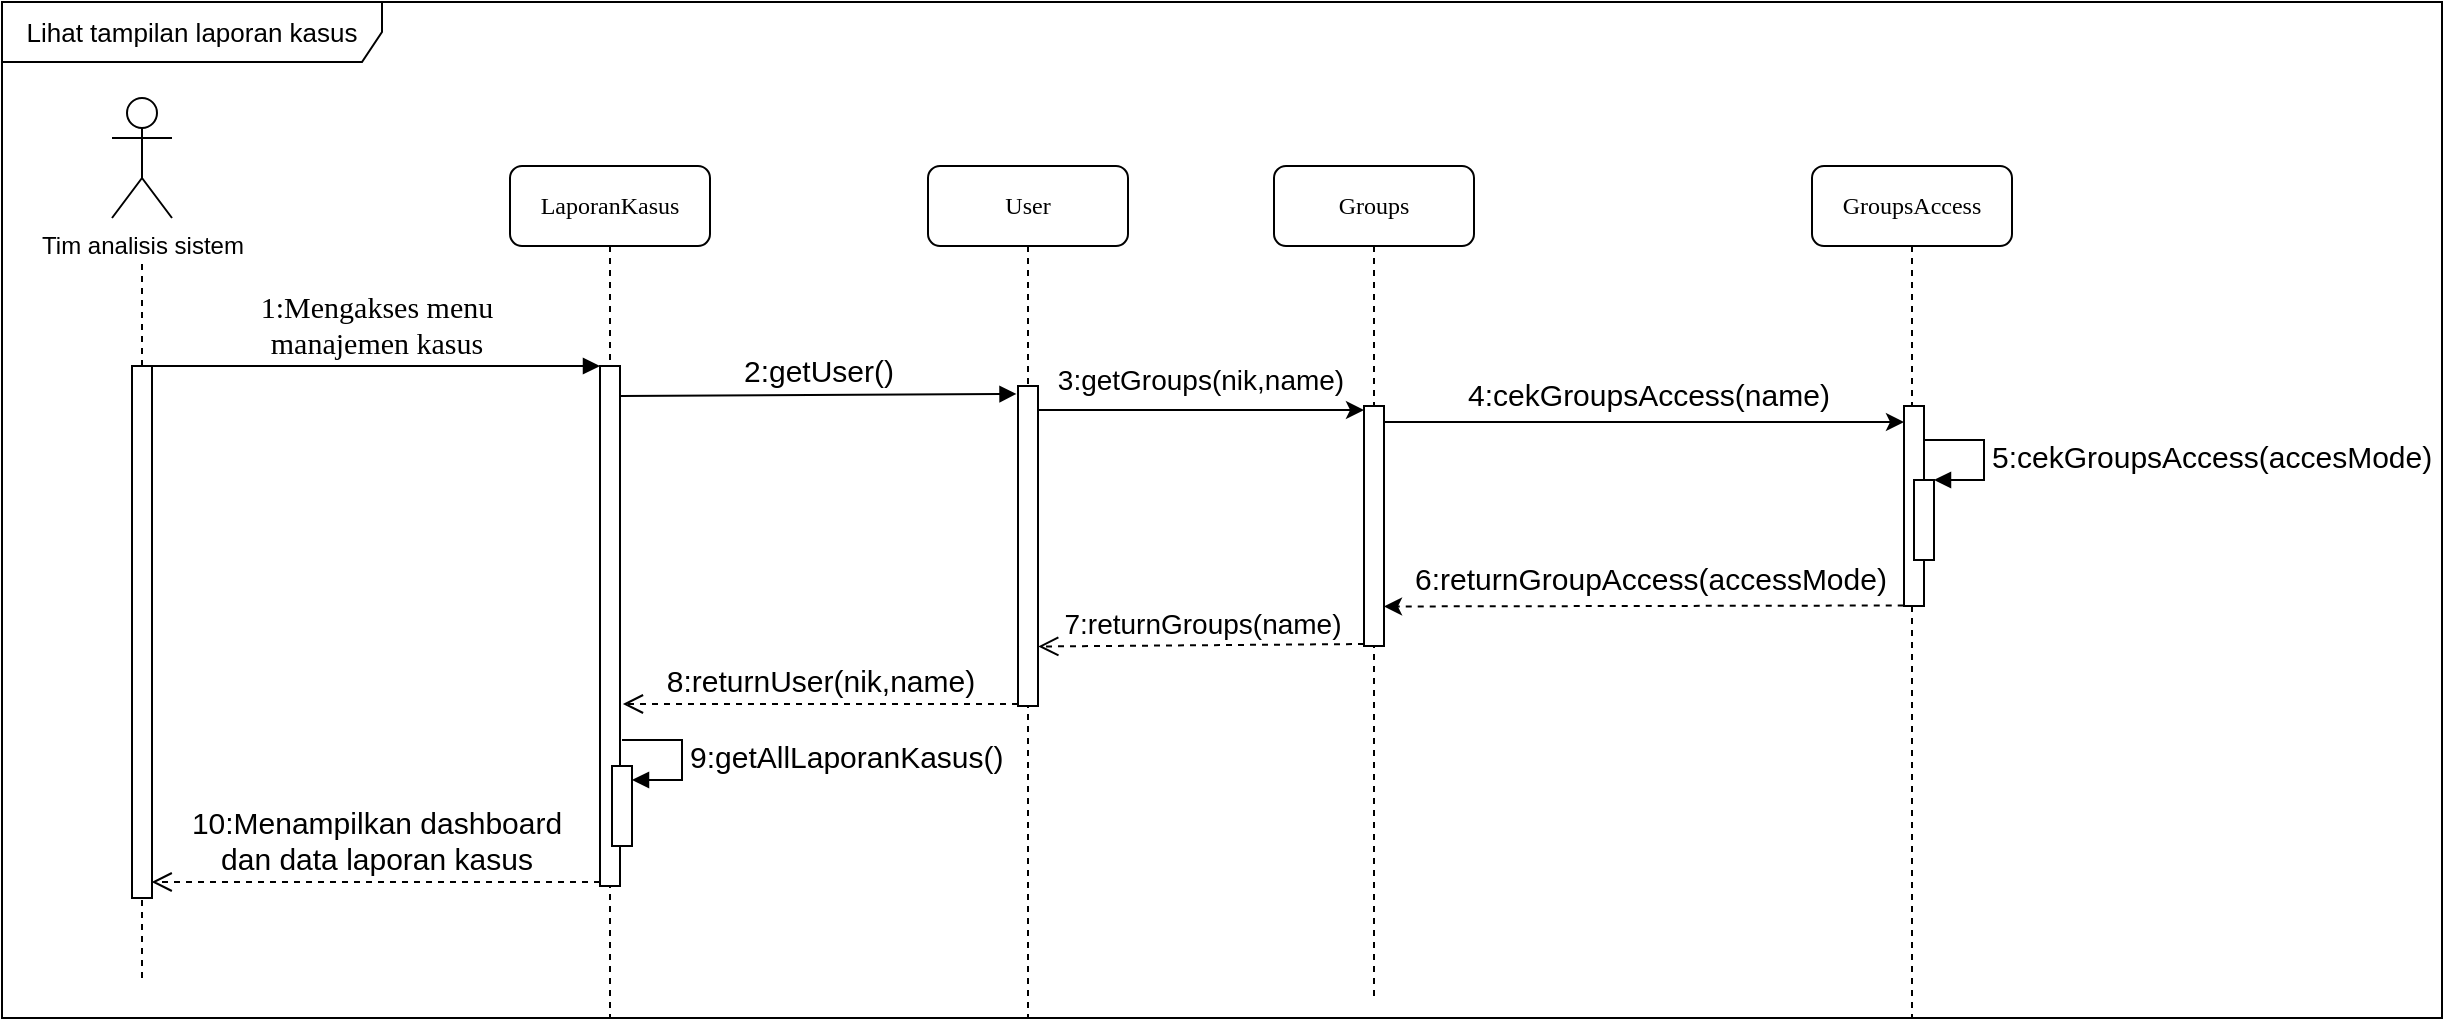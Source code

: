 <mxfile version="20.7.4" type="device" pages="6"><diagram id="9qnUAcd4ihmqQ1Ausj6R" name="Lihat laporan kasus"><mxGraphModel dx="1714" dy="926" grid="1" gridSize="10" guides="1" tooltips="1" connect="1" arrows="1" fold="1" page="1" pageScale="1" pageWidth="850" pageHeight="1100" math="0" shadow="0"><root><mxCell id="0"/><mxCell id="1" parent="0"/><mxCell id="ED35axFuUWrCNGpmP5z9-1" value="Lihat tampilan laporan kasus" style="shape=umlFrame;whiteSpace=wrap;html=1;fontSize=13;width=190;height=30;" parent="1" vertex="1"><mxGeometry x="80" y="22" width="1220" height="508" as="geometry"/></mxCell><mxCell id="ED35axFuUWrCNGpmP5z9-2" value="LaporanKasus" style="shape=umlLifeline;perimeter=lifelinePerimeter;whiteSpace=wrap;html=1;container=1;collapsible=0;recursiveResize=0;outlineConnect=0;rounded=1;shadow=0;comic=0;labelBackgroundColor=none;strokeWidth=1;fontFamily=Verdana;fontSize=12;align=center;" parent="1" vertex="1"><mxGeometry x="334" y="104" width="100" height="426" as="geometry"/></mxCell><mxCell id="ED35axFuUWrCNGpmP5z9-3" value="" style="html=1;points=[];perimeter=orthogonalPerimeter;rounded=0;shadow=0;comic=0;labelBackgroundColor=none;strokeWidth=1;fontFamily=Verdana;fontSize=12;align=center;" parent="ED35axFuUWrCNGpmP5z9-2" vertex="1"><mxGeometry x="45" y="100" width="10" height="260" as="geometry"/></mxCell><mxCell id="ED35axFuUWrCNGpmP5z9-4" value="2:getUser()" style="html=1;verticalAlign=bottom;endArrow=block;rounded=0;fontSize=15;entryX=-0.074;entryY=0.081;entryDx=0;entryDy=0;entryPerimeter=0;" parent="ED35axFuUWrCNGpmP5z9-2" edge="1"><mxGeometry width="80" relative="1" as="geometry"><mxPoint x="55" y="115" as="sourcePoint"/><mxPoint x="253.26" y="113.97" as="targetPoint"/></mxGeometry></mxCell><mxCell id="ED35axFuUWrCNGpmP5z9-5" value="&lt;font style=&quot;font-size: 15px;&quot;&gt;10:Menampilkan dashboard &lt;br&gt;dan data laporan kasus&lt;/font&gt;" style="html=1;verticalAlign=bottom;endArrow=open;dashed=1;endSize=8;rounded=0;fontSize=13;entryX=0.982;entryY=0.75;entryDx=0;entryDy=0;entryPerimeter=0;" parent="ED35axFuUWrCNGpmP5z9-2" edge="1"><mxGeometry relative="1" as="geometry"><mxPoint x="45" y="358" as="sourcePoint"/><mxPoint x="-179.18" y="358" as="targetPoint"/><Array as="points"><mxPoint x="-171" y="358"/></Array></mxGeometry></mxCell><mxCell id="ED35axFuUWrCNGpmP5z9-6" value="" style="shape=umlLifeline;perimeter=lifelinePerimeter;whiteSpace=wrap;html=1;container=0;collapsible=0;recursiveResize=0;outlineConnect=0;rounded=1;shadow=0;comic=0;labelBackgroundColor=none;strokeWidth=1;fontFamily=Verdana;fontSize=12;align=center;size=0;" parent="1" vertex="1"><mxGeometry x="100" y="153" width="100" height="357" as="geometry"/></mxCell><mxCell id="ED35axFuUWrCNGpmP5z9-7" value="&lt;font style=&quot;font-size: 15px;&quot;&gt;1:Mengakses menu &lt;br&gt;manajemen kasus&lt;/font&gt;" style="html=1;verticalAlign=bottom;endArrow=block;entryX=0;entryY=0;labelBackgroundColor=none;fontFamily=Verdana;fontSize=12;edgeStyle=elbowEdgeStyle;elbow=vertical;" parent="1" source="ED35axFuUWrCNGpmP5z9-9" target="ED35axFuUWrCNGpmP5z9-3" edge="1"><mxGeometry relative="1" as="geometry"><mxPoint x="220" y="214" as="sourcePoint"/></mxGeometry></mxCell><mxCell id="ED35axFuUWrCNGpmP5z9-8" value="Tim analisis sistem" style="shape=umlActor;verticalLabelPosition=bottom;verticalAlign=top;html=1;outlineConnect=0;" parent="1" vertex="1"><mxGeometry x="135" y="70" width="30" height="60" as="geometry"/></mxCell><mxCell id="ED35axFuUWrCNGpmP5z9-9" value="" style="html=1;points=[];perimeter=orthogonalPerimeter;rounded=0;shadow=0;comic=0;labelBackgroundColor=none;strokeWidth=1;fontFamily=Verdana;fontSize=12;align=center;" parent="1" vertex="1"><mxGeometry x="145" y="204" width="10" height="266" as="geometry"/></mxCell><mxCell id="ED35axFuUWrCNGpmP5z9-10" value="User" style="shape=umlLifeline;perimeter=lifelinePerimeter;whiteSpace=wrap;html=1;container=1;collapsible=0;recursiveResize=0;outlineConnect=0;rounded=1;shadow=0;comic=0;labelBackgroundColor=none;strokeWidth=1;fontFamily=Verdana;fontSize=12;align=center;" parent="1" vertex="1"><mxGeometry x="543" y="104" width="100" height="426" as="geometry"/></mxCell><mxCell id="ED35axFuUWrCNGpmP5z9-11" value="" style="html=1;points=[];perimeter=orthogonalPerimeter;rounded=0;shadow=0;comic=0;labelBackgroundColor=none;strokeWidth=1;fontFamily=Verdana;fontSize=12;align=center;" parent="ED35axFuUWrCNGpmP5z9-10" vertex="1"><mxGeometry x="45" y="110" width="10" height="160" as="geometry"/></mxCell><mxCell id="ED35axFuUWrCNGpmP5z9-12" value="8:returnUser(nik,name)" style="html=1;verticalAlign=bottom;endArrow=open;dashed=1;endSize=8;rounded=0;fontSize=15;entryX=1.144;entryY=0.665;entryDx=0;entryDy=0;entryPerimeter=0;" parent="ED35axFuUWrCNGpmP5z9-10" edge="1"><mxGeometry relative="1" as="geometry"><mxPoint x="45" y="269" as="sourcePoint"/><mxPoint x="-152.56" y="269.0" as="targetPoint"/></mxGeometry></mxCell><mxCell id="ED35axFuUWrCNGpmP5z9-13" value="Groups" style="shape=umlLifeline;perimeter=lifelinePerimeter;whiteSpace=wrap;html=1;container=1;collapsible=0;recursiveResize=0;outlineConnect=0;rounded=1;shadow=0;comic=0;labelBackgroundColor=none;strokeWidth=1;fontFamily=Verdana;fontSize=12;align=center;" parent="1" vertex="1"><mxGeometry x="716" y="104" width="100" height="416" as="geometry"/></mxCell><mxCell id="ED35axFuUWrCNGpmP5z9-14" value="" style="html=1;points=[];perimeter=orthogonalPerimeter;rounded=0;shadow=0;comic=0;labelBackgroundColor=none;strokeWidth=1;fontFamily=Verdana;fontSize=12;align=center;" parent="ED35axFuUWrCNGpmP5z9-13" vertex="1"><mxGeometry x="45" y="120" width="10" height="120" as="geometry"/></mxCell><mxCell id="ED35axFuUWrCNGpmP5z9-15" value="&lt;font style=&quot;font-size: 14px;&quot;&gt;7:returnGroups(name)&lt;/font&gt;" style="html=1;verticalAlign=bottom;endArrow=open;dashed=1;endSize=8;rounded=0;fontSize=13;entryX=1.012;entryY=0.814;entryDx=0;entryDy=0;entryPerimeter=0;" parent="ED35axFuUWrCNGpmP5z9-13" target="ED35axFuUWrCNGpmP5z9-11" edge="1"><mxGeometry relative="1" as="geometry"><mxPoint x="45" y="239" as="sourcePoint"/><mxPoint x="-117.12" y="242.36" as="targetPoint"/></mxGeometry></mxCell><mxCell id="ED35axFuUWrCNGpmP5z9-16" value="GroupsAccess" style="shape=umlLifeline;perimeter=lifelinePerimeter;whiteSpace=wrap;html=1;container=1;collapsible=0;recursiveResize=0;outlineConnect=0;rounded=1;shadow=0;comic=0;labelBackgroundColor=none;strokeWidth=1;fontFamily=Verdana;fontSize=12;align=center;" parent="1" vertex="1"><mxGeometry x="985" y="104" width="100" height="426" as="geometry"/></mxCell><mxCell id="ED35axFuUWrCNGpmP5z9-17" value="" style="html=1;points=[];perimeter=orthogonalPerimeter;rounded=0;shadow=0;comic=0;labelBackgroundColor=none;strokeWidth=1;fontFamily=Verdana;fontSize=12;align=center;" parent="ED35axFuUWrCNGpmP5z9-16" vertex="1"><mxGeometry x="46" y="120" width="10" height="100" as="geometry"/></mxCell><mxCell id="ED35axFuUWrCNGpmP5z9-18" value="" style="html=1;points=[];perimeter=orthogonalPerimeter;fontSize=15;" parent="ED35axFuUWrCNGpmP5z9-16" vertex="1"><mxGeometry x="51" y="157" width="10" height="40" as="geometry"/></mxCell><mxCell id="ED35axFuUWrCNGpmP5z9-19" value="5:cekGroupsAccess(accesMode)" style="edgeStyle=orthogonalEdgeStyle;html=1;align=left;spacingLeft=2;endArrow=block;rounded=0;entryX=1;entryY=0;fontSize=15;" parent="ED35axFuUWrCNGpmP5z9-16" target="ED35axFuUWrCNGpmP5z9-18" edge="1"><mxGeometry relative="1" as="geometry"><mxPoint x="56" y="137" as="sourcePoint"/><Array as="points"><mxPoint x="86" y="137"/></Array></mxGeometry></mxCell><mxCell id="ED35axFuUWrCNGpmP5z9-20" style="edgeStyle=orthogonalEdgeStyle;rounded=0;orthogonalLoop=1;jettySize=auto;html=1;fontSize=15;" parent="1" edge="1"><mxGeometry relative="1" as="geometry"><Array as="points"><mxPoint x="610" y="226"/><mxPoint x="610" y="226"/></Array><mxPoint x="598" y="226.0" as="sourcePoint"/><mxPoint x="761" y="226.0" as="targetPoint"/></mxGeometry></mxCell><mxCell id="ED35axFuUWrCNGpmP5z9-21" value="3:getGroups(nik,name)" style="edgeLabel;html=1;align=center;verticalAlign=middle;resizable=0;points=[];fontSize=14;" parent="ED35axFuUWrCNGpmP5z9-20" vertex="1" connectable="0"><mxGeometry x="0.34" y="-1" relative="1" as="geometry"><mxPoint x="-28" y="-16" as="offset"/></mxGeometry></mxCell><mxCell id="ED35axFuUWrCNGpmP5z9-22" style="edgeStyle=orthogonalEdgeStyle;rounded=0;orthogonalLoop=1;jettySize=auto;html=1;fontSize=15;" parent="1" edge="1"><mxGeometry relative="1" as="geometry"><Array as="points"><mxPoint x="890" y="232"/><mxPoint x="890" y="232"/></Array><mxPoint x="771" y="232" as="sourcePoint"/><mxPoint x="1031" y="232" as="targetPoint"/></mxGeometry></mxCell><mxCell id="ED35axFuUWrCNGpmP5z9-23" value="4:cekGroupsAccess(name)" style="edgeLabel;html=1;align=center;verticalAlign=middle;resizable=0;points=[];fontSize=15;" parent="ED35axFuUWrCNGpmP5z9-22" vertex="1" connectable="0"><mxGeometry x="0.141" y="1" relative="1" as="geometry"><mxPoint x="-17" y="-13" as="offset"/></mxGeometry></mxCell><mxCell id="ED35axFuUWrCNGpmP5z9-24" style="edgeStyle=orthogonalEdgeStyle;rounded=0;orthogonalLoop=1;jettySize=auto;html=1;fontSize=15;entryX=1;entryY=0.826;entryDx=0;entryDy=0;entryPerimeter=0;dashed=1;exitX=-0.013;exitY=0.824;exitDx=0;exitDy=0;exitPerimeter=0;" parent="1" edge="1"><mxGeometry relative="1" as="geometry"><mxPoint x="1030.87" y="323.76" as="sourcePoint"/><mxPoint x="771" y="324.24" as="targetPoint"/><Array as="points"><mxPoint x="1000" y="324"/><mxPoint x="1000" y="324"/></Array></mxGeometry></mxCell><mxCell id="ED35axFuUWrCNGpmP5z9-25" value="6:returnGroupAccess(accessMode)" style="edgeLabel;html=1;align=center;verticalAlign=middle;resizable=0;points=[];fontSize=15;" parent="ED35axFuUWrCNGpmP5z9-24" vertex="1" connectable="0"><mxGeometry x="0.096" y="-1" relative="1" as="geometry"><mxPoint x="15" y="-13" as="offset"/></mxGeometry></mxCell><mxCell id="ED35axFuUWrCNGpmP5z9-26" value="" style="html=1;points=[];perimeter=orthogonalPerimeter;fontSize=15;" parent="1" vertex="1"><mxGeometry x="385" y="404" width="10" height="40" as="geometry"/></mxCell><mxCell id="ED35axFuUWrCNGpmP5z9-27" value="9:getAllLaporanKasus()" style="edgeStyle=orthogonalEdgeStyle;html=1;align=left;spacingLeft=2;endArrow=block;rounded=0;entryX=1;entryY=0;fontSize=15;" parent="1" edge="1"><mxGeometry relative="1" as="geometry"><mxPoint x="390" y="391.0" as="sourcePoint"/><Array as="points"><mxPoint x="420" y="391"/></Array><mxPoint x="395" y="411.0" as="targetPoint"/></mxGeometry></mxCell></root></mxGraphModel></diagram><diagram id="qy3p-XfG9rM-UcfGGev0" name="Filter data laporan kasus"><mxGraphModel dx="1311" dy="708" grid="1" gridSize="10" guides="1" tooltips="1" connect="1" arrows="1" fold="1" page="1" pageScale="1" pageWidth="850" pageHeight="1100" math="0" shadow="0"><root><mxCell id="0"/><mxCell id="1" parent="0"/><mxCell id="He3v9MZfFyScPu-tOAHf-1" value="Filter data laporan kasus" style="shape=umlFrame;whiteSpace=wrap;html=1;fontSize=13;width=190;height=30;" parent="1" vertex="1"><mxGeometry x="130" y="10" width="1210" height="800" as="geometry"/></mxCell><mxCell id="He3v9MZfFyScPu-tOAHf-2" value="&lt;font style=&quot;font-size: 15px;&quot;&gt;LaporanKasus&lt;/font&gt;" style="shape=umlLifeline;perimeter=lifelinePerimeter;whiteSpace=wrap;html=1;container=1;collapsible=0;recursiveResize=0;outlineConnect=0;rounded=1;shadow=0;comic=0;labelBackgroundColor=none;strokeWidth=1;fontFamily=Verdana;fontSize=12;align=center;" parent="1" vertex="1"><mxGeometry x="383" y="90" width="114" height="710" as="geometry"/></mxCell><mxCell id="He3v9MZfFyScPu-tOAHf-3" value="" style="html=1;points=[];perimeter=orthogonalPerimeter;rounded=0;shadow=0;comic=0;labelBackgroundColor=none;strokeWidth=1;fontFamily=Verdana;fontSize=12;align=center;" parent="He3v9MZfFyScPu-tOAHf-2" vertex="1"><mxGeometry x="52" y="100" width="10" height="240" as="geometry"/></mxCell><mxCell id="He3v9MZfFyScPu-tOAHf-4" value="2:getUser()" style="html=1;verticalAlign=bottom;endArrow=block;rounded=0;fontSize=15;entryX=-0.074;entryY=0.081;entryDx=0;entryDy=0;entryPerimeter=0;exitX=1.049;exitY=0.043;exitDx=0;exitDy=0;exitPerimeter=0;" parent="He3v9MZfFyScPu-tOAHf-2" edge="1" source="He3v9MZfFyScPu-tOAHf-3"><mxGeometry width="80" relative="1" as="geometry"><mxPoint x="55" y="112" as="sourcePoint"/><mxPoint x="253.26" y="110.97" as="targetPoint"/></mxGeometry></mxCell><mxCell id="He3v9MZfFyScPu-tOAHf-5" value="&lt;font style=&quot;font-size: 15px;&quot;&gt;10:Menampilkan dashboard &lt;br&gt;dan data laporan kasus&lt;/font&gt;" style="html=1;verticalAlign=bottom;endArrow=classic;dashed=1;endSize=8;rounded=0;fontSize=13;entryX=0.982;entryY=0.75;entryDx=0;entryDy=0;entryPerimeter=0;endFill=1;exitX=0.031;exitY=0.981;exitDx=0;exitDy=0;exitPerimeter=0;" parent="He3v9MZfFyScPu-tOAHf-2" edge="1" source="He3v9MZfFyScPu-tOAHf-3"><mxGeometry relative="1" as="geometry"><mxPoint x="45" y="336" as="sourcePoint"/><mxPoint x="-179.18" y="336" as="targetPoint"/><Array as="points"><mxPoint x="-171" y="336"/></Array></mxGeometry></mxCell><mxCell id="He3v9MZfFyScPu-tOAHf-6" value="" style="html=1;points=[];perimeter=orthogonalPerimeter;fontSize=14;" parent="He3v9MZfFyScPu-tOAHf-2" vertex="1"><mxGeometry x="52" y="389" width="10" height="281" as="geometry"/></mxCell><mxCell id="He3v9MZfFyScPu-tOAHf-7" value="" style="shape=umlLifeline;perimeter=lifelinePerimeter;whiteSpace=wrap;html=1;container=0;collapsible=0;recursiveResize=0;outlineConnect=0;rounded=1;shadow=0;comic=0;labelBackgroundColor=none;strokeWidth=1;fontFamily=Verdana;fontSize=12;align=center;size=0;" parent="1" vertex="1"><mxGeometry x="150" y="139" width="100" height="661" as="geometry"/></mxCell><mxCell id="He3v9MZfFyScPu-tOAHf-8" value="&lt;font style=&quot;font-size: 15px;&quot;&gt;1:Mengakses menu &lt;br&gt;manajemen kasus&lt;/font&gt;" style="html=1;verticalAlign=bottom;endArrow=block;entryX=0;entryY=0;labelBackgroundColor=none;fontFamily=Verdana;fontSize=12;edgeStyle=elbowEdgeStyle;elbow=vertical;" parent="1" source="He3v9MZfFyScPu-tOAHf-10" target="He3v9MZfFyScPu-tOAHf-3" edge="1"><mxGeometry relative="1" as="geometry"><mxPoint x="270" y="200" as="sourcePoint"/></mxGeometry></mxCell><mxCell id="He3v9MZfFyScPu-tOAHf-9" value="Tim analisis sistem" style="shape=umlActor;verticalLabelPosition=bottom;verticalAlign=top;html=1;outlineConnect=0;" parent="1" vertex="1"><mxGeometry x="185" y="56" width="30" height="60" as="geometry"/></mxCell><mxCell id="He3v9MZfFyScPu-tOAHf-10" value="" style="html=1;points=[];perimeter=orthogonalPerimeter;rounded=0;shadow=0;comic=0;labelBackgroundColor=none;strokeWidth=1;fontFamily=Verdana;fontSize=12;align=center;" parent="1" vertex="1"><mxGeometry x="195" y="190" width="10" height="240" as="geometry"/></mxCell><mxCell id="He3v9MZfFyScPu-tOAHf-11" value="&lt;font style=&quot;font-size: 18px;&quot;&gt;User&lt;/font&gt;" style="shape=umlLifeline;perimeter=lifelinePerimeter;whiteSpace=wrap;html=1;container=1;collapsible=0;recursiveResize=0;outlineConnect=0;rounded=1;shadow=0;comic=0;labelBackgroundColor=none;strokeWidth=1;fontFamily=Verdana;fontSize=12;align=center;" parent="1" vertex="1"><mxGeometry x="593" y="90" width="100" height="710" as="geometry"/></mxCell><mxCell id="He3v9MZfFyScPu-tOAHf-12" value="" style="html=1;points=[];perimeter=orthogonalPerimeter;rounded=0;shadow=0;comic=0;labelBackgroundColor=none;strokeWidth=1;fontFamily=Verdana;fontSize=12;align=center;" parent="He3v9MZfFyScPu-tOAHf-11" vertex="1"><mxGeometry x="45" y="110" width="10" height="130" as="geometry"/></mxCell><mxCell id="He3v9MZfFyScPu-tOAHf-13" value="8:returnUser(nik,name)" style="html=1;verticalAlign=bottom;endArrow=classic;dashed=1;endSize=8;rounded=0;fontSize=15;entryX=0.954;entryY=0.578;entryDx=0;entryDy=0;entryPerimeter=0;endFill=1;" parent="He3v9MZfFyScPu-tOAHf-11" target="He3v9MZfFyScPu-tOAHf-3" edge="1"><mxGeometry relative="1" as="geometry"><mxPoint x="45" y="239" as="sourcePoint"/><mxPoint x="-152.56" y="239.0" as="targetPoint"/></mxGeometry></mxCell><mxCell id="He3v9MZfFyScPu-tOAHf-14" value="&lt;font style=&quot;font-size: 15px;&quot;&gt;Groups&lt;/font&gt;" style="shape=umlLifeline;perimeter=lifelinePerimeter;whiteSpace=wrap;html=1;container=1;collapsible=0;recursiveResize=0;outlineConnect=0;rounded=1;shadow=0;comic=0;labelBackgroundColor=none;strokeWidth=1;fontFamily=Verdana;fontSize=12;align=center;" parent="1" vertex="1"><mxGeometry x="766" y="90" width="100" height="710" as="geometry"/></mxCell><mxCell id="He3v9MZfFyScPu-tOAHf-15" value="" style="html=1;points=[];perimeter=orthogonalPerimeter;rounded=0;shadow=0;comic=0;labelBackgroundColor=none;strokeWidth=1;fontFamily=Verdana;fontSize=12;align=center;" parent="He3v9MZfFyScPu-tOAHf-14" vertex="1"><mxGeometry x="45" y="120" width="10" height="110" as="geometry"/></mxCell><mxCell id="He3v9MZfFyScPu-tOAHf-16" value="&lt;font style=&quot;font-size: 14px;&quot;&gt;7:returnGroups(name)&lt;/font&gt;" style="html=1;verticalAlign=bottom;endArrow=classic;dashed=1;endSize=8;rounded=0;fontSize=13;endFill=1;" parent="He3v9MZfFyScPu-tOAHf-14" target="He3v9MZfFyScPu-tOAHf-12" edge="1"><mxGeometry x="0.003" y="-10" relative="1" as="geometry"><mxPoint x="45" y="229" as="sourcePoint"/><mxPoint x="-117.12" y="232.36" as="targetPoint"/><mxPoint as="offset"/></mxGeometry></mxCell><mxCell id="He3v9MZfFyScPu-tOAHf-17" value="&lt;font style=&quot;font-size: 15px;&quot;&gt;GroupsAccess&lt;/font&gt;" style="shape=umlLifeline;perimeter=lifelinePerimeter;whiteSpace=wrap;html=1;container=1;collapsible=0;recursiveResize=0;outlineConnect=0;rounded=1;shadow=0;comic=0;labelBackgroundColor=none;strokeWidth=1;fontFamily=Verdana;fontSize=12;align=center;" parent="1" vertex="1"><mxGeometry x="1003" y="90" width="114" height="710" as="geometry"/></mxCell><mxCell id="He3v9MZfFyScPu-tOAHf-18" value="" style="html=1;points=[];perimeter=orthogonalPerimeter;rounded=0;shadow=0;comic=0;labelBackgroundColor=none;strokeWidth=1;fontFamily=Verdana;fontSize=12;align=center;" parent="He3v9MZfFyScPu-tOAHf-17" vertex="1"><mxGeometry x="51" y="130" width="10" height="90" as="geometry"/></mxCell><mxCell id="He3v9MZfFyScPu-tOAHf-19" value="" style="html=1;points=[];perimeter=orthogonalPerimeter;fontSize=15;" parent="He3v9MZfFyScPu-tOAHf-17" vertex="1"><mxGeometry x="57" y="158" width="10" height="40" as="geometry"/></mxCell><mxCell id="He3v9MZfFyScPu-tOAHf-20" value="5:cekGroupsAccess(accesMode)" style="edgeStyle=orthogonalEdgeStyle;html=1;align=left;spacingLeft=2;endArrow=block;rounded=0;entryX=1;entryY=0;fontSize=15;" parent="He3v9MZfFyScPu-tOAHf-17" target="He3v9MZfFyScPu-tOAHf-19" edge="1"><mxGeometry relative="1" as="geometry"><mxPoint x="62" y="138" as="sourcePoint"/><Array as="points"><mxPoint x="92" y="138"/></Array></mxGeometry></mxCell><mxCell id="He3v9MZfFyScPu-tOAHf-21" style="edgeStyle=orthogonalEdgeStyle;rounded=0;orthogonalLoop=1;jettySize=auto;html=1;fontSize=15;" parent="1" edge="1"><mxGeometry relative="1" as="geometry"><Array as="points"><mxPoint x="660" y="210"/><mxPoint x="660" y="210"/></Array><mxPoint x="648" y="210" as="sourcePoint"/><mxPoint x="811" y="210" as="targetPoint"/></mxGeometry></mxCell><mxCell id="He3v9MZfFyScPu-tOAHf-22" value="3:getGroups(nik,name)" style="edgeLabel;html=1;align=center;verticalAlign=middle;resizable=0;points=[];fontSize=14;" parent="He3v9MZfFyScPu-tOAHf-21" vertex="1" connectable="0"><mxGeometry x="0.34" y="-1" relative="1" as="geometry"><mxPoint x="-28" y="-16" as="offset"/></mxGeometry></mxCell><mxCell id="He3v9MZfFyScPu-tOAHf-23" style="edgeStyle=orthogonalEdgeStyle;rounded=0;orthogonalLoop=1;jettySize=auto;html=1;fontSize=15;" parent="1" edge="1"><mxGeometry relative="1" as="geometry"><Array as="points"><mxPoint x="940" y="220"/><mxPoint x="940" y="220"/></Array><mxPoint x="821" y="220" as="sourcePoint"/><mxPoint x="1052" y="220" as="targetPoint"/></mxGeometry></mxCell><mxCell id="He3v9MZfFyScPu-tOAHf-24" value="4:cekGroupsAccess(name)" style="edgeLabel;html=1;align=center;verticalAlign=middle;resizable=0;points=[];fontSize=15;" parent="He3v9MZfFyScPu-tOAHf-23" vertex="1" connectable="0"><mxGeometry x="0.141" y="1" relative="1" as="geometry"><mxPoint x="-17" y="-13" as="offset"/></mxGeometry></mxCell><mxCell id="He3v9MZfFyScPu-tOAHf-25" style="edgeStyle=orthogonalEdgeStyle;rounded=0;orthogonalLoop=1;jettySize=auto;html=1;fontSize=15;dashed=1;exitX=-0.013;exitY=0.824;exitDx=0;exitDy=0;exitPerimeter=0;entryX=0.917;entryY=0.848;entryDx=0;entryDy=0;entryPerimeter=0;" parent="1" target="He3v9MZfFyScPu-tOAHf-15" edge="1"><mxGeometry relative="1" as="geometry"><mxPoint x="1051.87" y="303.52" as="sourcePoint"/><mxPoint x="830" y="300" as="targetPoint"/><Array as="points"><mxPoint x="830" y="304"/></Array></mxGeometry></mxCell><mxCell id="He3v9MZfFyScPu-tOAHf-26" value="6:returnGroupAccess(accessMode)" style="edgeLabel;html=1;align=center;verticalAlign=middle;resizable=0;points=[];fontSize=13;" parent="He3v9MZfFyScPu-tOAHf-25" vertex="1" connectable="0"><mxGeometry x="0.096" y="-1" relative="1" as="geometry"><mxPoint x="15" y="-13" as="offset"/></mxGeometry></mxCell><mxCell id="He3v9MZfFyScPu-tOAHf-27" value="" style="html=1;points=[];perimeter=orthogonalPerimeter;fontSize=15;" parent="1" vertex="1"><mxGeometry x="440" y="373" width="10" height="40" as="geometry"/></mxCell><mxCell id="He3v9MZfFyScPu-tOAHf-28" value="9:getAllLaporanKasus()" style="edgeStyle=orthogonalEdgeStyle;html=1;align=left;spacingLeft=2;endArrow=block;rounded=0;entryX=1;entryY=0;fontSize=15;" parent="1" edge="1"><mxGeometry relative="1" as="geometry"><mxPoint x="445" y="360" as="sourcePoint"/><Array as="points"><mxPoint x="475" y="360"/></Array><mxPoint x="450" y="380" as="targetPoint"/></mxGeometry></mxCell><mxCell id="He3v9MZfFyScPu-tOAHf-29" value="" style="html=1;points=[];perimeter=orthogonalPerimeter;fontSize=14;" parent="1" vertex="1"><mxGeometry x="195" y="476" width="10" height="294" as="geometry"/></mxCell><mxCell id="He3v9MZfFyScPu-tOAHf-30" value="&lt;font style=&quot;font-size: 15px;&quot;&gt;11:Menekan tombol filter data&lt;/font&gt;" style="html=1;verticalAlign=bottom;endArrow=block;rounded=0;fontSize=14;exitX=1.138;exitY=0.374;exitDx=0;exitDy=0;exitPerimeter=0;entryX=-0.081;entryY=0.001;entryDx=0;entryDy=0;entryPerimeter=0;" parent="1" edge="1" target="He3v9MZfFyScPu-tOAHf-6"><mxGeometry width="80" relative="1" as="geometry"><mxPoint x="206.38" y="479.1" as="sourcePoint"/><mxPoint x="430" y="479" as="targetPoint"/><Array as="points"><mxPoint x="320" y="479"/></Array></mxGeometry></mxCell><mxCell id="He3v9MZfFyScPu-tOAHf-31" value="&lt;font style=&quot;font-size: 15px;&quot;&gt;12:Menampilkan field filter&amp;nbsp;&lt;/font&gt;" style="html=1;verticalAlign=bottom;endArrow=classic;dashed=1;endSize=8;rounded=0;fontSize=14;entryX=1.032;entryY=0.505;entryDx=0;entryDy=0;entryPerimeter=0;endFill=1;exitX=-0.065;exitY=0.188;exitDx=0;exitDy=0;exitPerimeter=0;" parent="1" edge="1" source="He3v9MZfFyScPu-tOAHf-6"><mxGeometry relative="1" as="geometry"><mxPoint x="429" y="531" as="sourcePoint"/><mxPoint x="205.32" y="531.75" as="targetPoint"/></mxGeometry></mxCell><mxCell id="He3v9MZfFyScPu-tOAHf-32" value="&lt;font style=&quot;font-size: 15px;&quot;&gt;13:Mengisi data di field &lt;br&gt;filter sesuai kebutuhan&lt;/font&gt;" style="html=1;verticalAlign=bottom;endArrow=block;rounded=0;fontSize=14;exitX=1.138;exitY=0.374;exitDx=0;exitDy=0;exitPerimeter=0;entryX=-0.016;entryY=0.409;entryDx=0;entryDy=0;entryPerimeter=0;" parent="1" edge="1" target="He3v9MZfFyScPu-tOAHf-6"><mxGeometry width="80" relative="1" as="geometry"><mxPoint x="204.38" y="593.1" as="sourcePoint"/><mxPoint x="428" y="593" as="targetPoint"/><Array as="points"><mxPoint x="318" y="593"/></Array></mxGeometry></mxCell><mxCell id="He3v9MZfFyScPu-tOAHf-33" value="&lt;font style=&quot;font-size: 15px;&quot;&gt;14:Menekan tombol Cari&lt;/font&gt;" style="html=1;verticalAlign=bottom;endArrow=block;rounded=0;fontSize=14;exitX=1.138;exitY=0.374;exitDx=0;exitDy=0;exitPerimeter=0;entryX=0;entryY=0.576;entryDx=0;entryDy=0;entryPerimeter=0;" parent="1" edge="1" target="He3v9MZfFyScPu-tOAHf-6"><mxGeometry width="80" relative="1" as="geometry"><mxPoint x="205.38" y="641.1" as="sourcePoint"/><mxPoint x="429" y="641" as="targetPoint"/><Array as="points"><mxPoint x="319" y="641"/></Array></mxGeometry></mxCell><mxCell id="He3v9MZfFyScPu-tOAHf-34" value="" style="html=1;points=[];perimeter=orthogonalPerimeter;fontSize=14;" parent="1" vertex="1"><mxGeometry x="440" y="670" width="10" height="40" as="geometry"/></mxCell><mxCell id="He3v9MZfFyScPu-tOAHf-35" value="15:getLaporanKasus" style="edgeStyle=orthogonalEdgeStyle;html=1;align=left;spacingLeft=2;endArrow=block;rounded=0;entryX=1;entryY=0;fontSize=14;" parent="1" target="He3v9MZfFyScPu-tOAHf-34" edge="1"><mxGeometry relative="1" as="geometry"><mxPoint x="445" y="650" as="sourcePoint"/><Array as="points"><mxPoint x="475" y="650"/></Array></mxGeometry></mxCell><mxCell id="He3v9MZfFyScPu-tOAHf-36" value="&lt;font style=&quot;font-size: 13px;&quot;&gt;16:Menampilkan data laporan kasus &lt;br&gt;sesuai dengan &lt;br&gt;inputan field filter&lt;/font&gt;" style="html=1;verticalAlign=bottom;endArrow=classic;dashed=1;endSize=8;rounded=0;fontSize=14;entryX=1.032;entryY=0.505;entryDx=0;entryDy=0;entryPerimeter=0;endFill=1;exitX=-0.065;exitY=0.984;exitDx=0;exitDy=0;exitPerimeter=0;" parent="1" edge="1" source="He3v9MZfFyScPu-tOAHf-6"><mxGeometry x="-0.035" y="-16" relative="1" as="geometry"><mxPoint x="428" y="756" as="sourcePoint"/><mxPoint x="204.32" y="756.75" as="targetPoint"/><mxPoint as="offset"/></mxGeometry></mxCell></root></mxGraphModel></diagram><diagram id="9RO_KIQARjvPULB50CSb" name="Unduh data laporan kasus"><mxGraphModel dx="1857" dy="1003" grid="1" gridSize="10" guides="1" tooltips="1" connect="1" arrows="1" fold="1" page="1" pageScale="1" pageWidth="850" pageHeight="1100" math="0" shadow="0"><root><mxCell id="0"/><mxCell id="1" parent="0"/><mxCell id="LhnLEBUo-B1vDYhGwadm-1" value="Unduh data laporan kasus" style="shape=umlFrame;whiteSpace=wrap;html=1;fontSize=13;width=190;height=30;" parent="1" vertex="1"><mxGeometry x="140" y="16" width="1214" height="734" as="geometry"/></mxCell><mxCell id="LhnLEBUo-B1vDYhGwadm-2" value="&lt;font style=&quot;font-size: 15px;&quot;&gt;LaporanKasus&lt;/font&gt;" style="shape=umlLifeline;perimeter=lifelinePerimeter;whiteSpace=wrap;html=1;container=1;collapsible=0;recursiveResize=0;outlineConnect=0;rounded=1;shadow=0;comic=0;labelBackgroundColor=none;strokeWidth=1;fontFamily=Verdana;fontSize=12;align=center;" parent="1" vertex="1"><mxGeometry x="396" y="106" width="115" height="640" as="geometry"/></mxCell><mxCell id="LhnLEBUo-B1vDYhGwadm-3" value="" style="html=1;points=[];perimeter=orthogonalPerimeter;rounded=0;shadow=0;comic=0;labelBackgroundColor=none;strokeWidth=1;fontFamily=Verdana;fontSize=12;align=center;" parent="LhnLEBUo-B1vDYhGwadm-2" vertex="1"><mxGeometry x="51" y="100" width="10" height="210" as="geometry"/></mxCell><mxCell id="LhnLEBUo-B1vDYhGwadm-4" value="2:getUser()" style="html=1;verticalAlign=bottom;endArrow=block;rounded=0;fontSize=15;entryX=-0.074;entryY=0.081;entryDx=0;entryDy=0;entryPerimeter=0;" parent="LhnLEBUo-B1vDYhGwadm-2" edge="1"><mxGeometry width="80" relative="1" as="geometry"><mxPoint x="55" y="112" as="sourcePoint"/><mxPoint x="253.26" y="110.97" as="targetPoint"/></mxGeometry></mxCell><mxCell id="LhnLEBUo-B1vDYhGwadm-5" value="&lt;font style=&quot;font-size: 15px;&quot;&gt;10:Menampilkan dashboard &lt;br&gt;dan data laporan kasus&lt;/font&gt;" style="html=1;verticalAlign=bottom;endArrow=classic;dashed=1;endSize=8;rounded=0;fontSize=13;entryX=0.982;entryY=0.75;entryDx=0;entryDy=0;entryPerimeter=0;endFill=1;" parent="LhnLEBUo-B1vDYhGwadm-2" edge="1"><mxGeometry relative="1" as="geometry"><mxPoint x="45" y="308" as="sourcePoint"/><mxPoint x="-179.18" y="308" as="targetPoint"/><Array as="points"><mxPoint x="-171" y="308"/></Array></mxGeometry></mxCell><mxCell id="LhnLEBUo-B1vDYhGwadm-6" value="" style="html=1;points=[];perimeter=orthogonalPerimeter;fontSize=14;" parent="LhnLEBUo-B1vDYhGwadm-2" vertex="1"><mxGeometry x="52" y="378" width="10" height="212" as="geometry"/></mxCell><mxCell id="LhnLEBUo-B1vDYhGwadm-7" value="" style="shape=umlLifeline;perimeter=lifelinePerimeter;whiteSpace=wrap;html=1;container=0;collapsible=0;recursiveResize=0;outlineConnect=0;rounded=1;shadow=0;comic=0;labelBackgroundColor=none;strokeWidth=1;fontFamily=Verdana;fontSize=12;align=center;size=0;" parent="1" vertex="1"><mxGeometry x="161" y="153" width="100" height="537" as="geometry"/></mxCell><mxCell id="LhnLEBUo-B1vDYhGwadm-8" value="&lt;font style=&quot;font-size: 15px;&quot;&gt;1:Mengakses menu &lt;br&gt;manajemen kasus&lt;/font&gt;" style="html=1;verticalAlign=bottom;endArrow=block;entryX=0;entryY=0;labelBackgroundColor=none;fontFamily=Verdana;fontSize=12;edgeStyle=elbowEdgeStyle;elbow=vertical;" parent="1" source="LhnLEBUo-B1vDYhGwadm-10" target="LhnLEBUo-B1vDYhGwadm-3" edge="1"><mxGeometry relative="1" as="geometry"><mxPoint x="281" y="214" as="sourcePoint"/></mxGeometry></mxCell><mxCell id="LhnLEBUo-B1vDYhGwadm-9" value="Tim analisis sistem" style="shape=umlActor;verticalLabelPosition=bottom;verticalAlign=top;html=1;outlineConnect=0;" parent="1" vertex="1"><mxGeometry x="196" y="70" width="30" height="60" as="geometry"/></mxCell><mxCell id="LhnLEBUo-B1vDYhGwadm-10" value="" style="html=1;points=[];perimeter=orthogonalPerimeter;rounded=0;shadow=0;comic=0;labelBackgroundColor=none;strokeWidth=1;fontFamily=Verdana;fontSize=12;align=center;" parent="1" vertex="1"><mxGeometry x="206" y="204" width="10" height="216" as="geometry"/></mxCell><mxCell id="LhnLEBUo-B1vDYhGwadm-11" value="&lt;font style=&quot;font-size: 15px;&quot;&gt;User&lt;/font&gt;" style="shape=umlLifeline;perimeter=lifelinePerimeter;whiteSpace=wrap;html=1;container=1;collapsible=0;recursiveResize=0;outlineConnect=0;rounded=1;shadow=0;comic=0;labelBackgroundColor=none;strokeWidth=1;fontFamily=Verdana;fontSize=12;align=center;" parent="1" vertex="1"><mxGeometry x="604" y="104" width="100" height="476" as="geometry"/></mxCell><mxCell id="LhnLEBUo-B1vDYhGwadm-12" value="" style="html=1;points=[];perimeter=orthogonalPerimeter;rounded=0;shadow=0;comic=0;labelBackgroundColor=none;strokeWidth=1;fontFamily=Verdana;fontSize=12;align=center;" parent="LhnLEBUo-B1vDYhGwadm-11" vertex="1"><mxGeometry x="45" y="110" width="10" height="120" as="geometry"/></mxCell><mxCell id="LhnLEBUo-B1vDYhGwadm-13" value="8:returnUser(nik,name)" style="html=1;verticalAlign=bottom;endArrow=classic;dashed=1;endSize=8;rounded=0;fontSize=15;entryX=1.074;entryY=0.587;entryDx=0;entryDy=0;entryPerimeter=0;endFill=1;" parent="LhnLEBUo-B1vDYhGwadm-11" target="LhnLEBUo-B1vDYhGwadm-3" edge="1"><mxGeometry relative="1" as="geometry"><mxPoint x="45" y="226" as="sourcePoint"/><mxPoint x="-152.56" y="226" as="targetPoint"/></mxGeometry></mxCell><mxCell id="LhnLEBUo-B1vDYhGwadm-14" value="&lt;font style=&quot;font-size: 15px;&quot;&gt;Groups&lt;/font&gt;" style="shape=umlLifeline;perimeter=lifelinePerimeter;whiteSpace=wrap;html=1;container=1;collapsible=0;recursiveResize=0;outlineConnect=0;rounded=1;shadow=0;comic=0;labelBackgroundColor=none;strokeWidth=1;fontFamily=Verdana;fontSize=12;align=center;" parent="1" vertex="1"><mxGeometry x="777" y="104" width="100" height="476" as="geometry"/></mxCell><mxCell id="LhnLEBUo-B1vDYhGwadm-15" value="" style="html=1;points=[];perimeter=orthogonalPerimeter;rounded=0;shadow=0;comic=0;labelBackgroundColor=none;strokeWidth=1;fontFamily=Verdana;fontSize=12;align=center;" parent="LhnLEBUo-B1vDYhGwadm-14" vertex="1"><mxGeometry x="45" y="120" width="10" height="100" as="geometry"/></mxCell><mxCell id="LhnLEBUo-B1vDYhGwadm-16" value="&lt;font style=&quot;font-size: 14px;&quot;&gt;7:returnGroups(name)&lt;/font&gt;" style="html=1;verticalAlign=bottom;endArrow=classic;dashed=1;endSize=8;rounded=0;fontSize=13;entryX=1.089;entryY=0.297;entryDx=0;entryDy=0;entryPerimeter=0;endFill=1;" parent="LhnLEBUo-B1vDYhGwadm-14" edge="1"><mxGeometry relative="1" as="geometry"><mxPoint x="45" y="219" as="sourcePoint"/><mxPoint x="-117.11" y="218.92" as="targetPoint"/></mxGeometry></mxCell><mxCell id="LhnLEBUo-B1vDYhGwadm-17" value="&lt;font style=&quot;font-size: 16px;&quot;&gt;GroupsAccess&lt;/font&gt;" style="shape=umlLifeline;perimeter=lifelinePerimeter;whiteSpace=wrap;html=1;container=1;collapsible=0;recursiveResize=0;outlineConnect=0;rounded=1;shadow=0;comic=0;labelBackgroundColor=none;strokeWidth=1;fontFamily=Verdana;fontSize=12;align=center;" parent="1" vertex="1"><mxGeometry x="1030" y="104" width="119" height="470" as="geometry"/></mxCell><mxCell id="LhnLEBUo-B1vDYhGwadm-18" value="" style="html=1;points=[];perimeter=orthogonalPerimeter;rounded=0;shadow=0;comic=0;labelBackgroundColor=none;strokeWidth=1;fontFamily=Verdana;fontSize=12;align=center;" parent="LhnLEBUo-B1vDYhGwadm-17" vertex="1"><mxGeometry x="54" y="125" width="10" height="95" as="geometry"/></mxCell><mxCell id="LhnLEBUo-B1vDYhGwadm-19" value="" style="html=1;points=[];perimeter=orthogonalPerimeter;fontSize=15;" parent="LhnLEBUo-B1vDYhGwadm-17" vertex="1"><mxGeometry x="59" y="155" width="10" height="40" as="geometry"/></mxCell><mxCell id="LhnLEBUo-B1vDYhGwadm-20" value="5:cekGroupsAccess(accesMode)" style="edgeStyle=orthogonalEdgeStyle;html=1;align=left;spacingLeft=2;endArrow=block;rounded=0;entryX=1;entryY=0;fontSize=15;" parent="LhnLEBUo-B1vDYhGwadm-17" target="LhnLEBUo-B1vDYhGwadm-19" edge="1"><mxGeometry relative="1" as="geometry"><mxPoint x="64" y="135" as="sourcePoint"/><Array as="points"><mxPoint x="94" y="135"/></Array></mxGeometry></mxCell><mxCell id="LhnLEBUo-B1vDYhGwadm-21" style="edgeStyle=orthogonalEdgeStyle;rounded=0;orthogonalLoop=1;jettySize=auto;html=1;fontSize=15;" parent="1" edge="1"><mxGeometry relative="1" as="geometry"><Array as="points"><mxPoint x="671" y="223"/><mxPoint x="671" y="223"/></Array><mxPoint x="659" y="223.034" as="sourcePoint"/><mxPoint x="822" y="223.034" as="targetPoint"/></mxGeometry></mxCell><mxCell id="LhnLEBUo-B1vDYhGwadm-22" value="3:getGroups(nik,name)" style="edgeLabel;html=1;align=center;verticalAlign=middle;resizable=0;points=[];fontSize=14;" parent="LhnLEBUo-B1vDYhGwadm-21" vertex="1" connectable="0"><mxGeometry x="0.34" y="-1" relative="1" as="geometry"><mxPoint x="-28" y="-16" as="offset"/></mxGeometry></mxCell><mxCell id="LhnLEBUo-B1vDYhGwadm-23" style="edgeStyle=orthogonalEdgeStyle;rounded=0;orthogonalLoop=1;jettySize=auto;html=1;fontSize=15;entryX=-0.038;entryY=0.022;entryDx=0;entryDy=0;entryPerimeter=0;" parent="1" target="LhnLEBUo-B1vDYhGwadm-18" edge="1"><mxGeometry relative="1" as="geometry"><Array as="points"><mxPoint x="1060" y="231"/></Array><mxPoint x="832" y="231.034" as="sourcePoint"/><mxPoint x="1063" y="231.034" as="targetPoint"/></mxGeometry></mxCell><mxCell id="LhnLEBUo-B1vDYhGwadm-24" value="4:cekGroupsAccess(name)" style="edgeLabel;html=1;align=center;verticalAlign=middle;resizable=0;points=[];fontSize=15;" parent="LhnLEBUo-B1vDYhGwadm-23" vertex="1" connectable="0"><mxGeometry x="0.141" y="1" relative="1" as="geometry"><mxPoint x="-17" y="-13" as="offset"/></mxGeometry></mxCell><mxCell id="LhnLEBUo-B1vDYhGwadm-25" style="edgeStyle=orthogonalEdgeStyle;rounded=0;orthogonalLoop=1;jettySize=auto;html=1;fontSize=15;entryX=1;entryY=0.826;entryDx=0;entryDy=0;entryPerimeter=0;dashed=1;exitX=-0.061;exitY=0.895;exitDx=0;exitDy=0;exitPerimeter=0;" parent="1" source="LhnLEBUo-B1vDYhGwadm-18" edge="1"><mxGeometry relative="1" as="geometry"><mxPoint x="1074.87" y="318.76" as="sourcePoint"/><mxPoint x="832" y="314.24" as="targetPoint"/><Array as="points"><mxPoint x="1075" y="314"/></Array></mxGeometry></mxCell><mxCell id="LhnLEBUo-B1vDYhGwadm-26" value="6:returnGroupAccess(accessMode)" style="edgeLabel;html=1;align=center;verticalAlign=middle;resizable=0;points=[];fontSize=14;" parent="LhnLEBUo-B1vDYhGwadm-25" vertex="1" connectable="0"><mxGeometry x="0.096" y="-1" relative="1" as="geometry"><mxPoint x="13" y="-13" as="offset"/></mxGeometry></mxCell><mxCell id="LhnLEBUo-B1vDYhGwadm-27" value="" style="html=1;points=[];perimeter=orthogonalPerimeter;fontSize=15;" parent="1" vertex="1"><mxGeometry x="452" y="364" width="10" height="40" as="geometry"/></mxCell><mxCell id="LhnLEBUo-B1vDYhGwadm-28" value="9:getAllLaporanKasus()" style="edgeStyle=orthogonalEdgeStyle;html=1;align=left;spacingLeft=2;endArrow=block;rounded=0;entryX=1;entryY=0;fontSize=15;" parent="1" edge="1"><mxGeometry relative="1" as="geometry"><mxPoint x="457" y="351" as="sourcePoint"/><Array as="points"><mxPoint x="487" y="351"/></Array><mxPoint x="462" y="371" as="targetPoint"/></mxGeometry></mxCell><mxCell id="LhnLEBUo-B1vDYhGwadm-29" value="" style="html=1;points=[];perimeter=orthogonalPerimeter;fontSize=14;" parent="1" vertex="1"><mxGeometry x="206" y="482" width="10" height="128" as="geometry"/></mxCell><mxCell id="LhnLEBUo-B1vDYhGwadm-30" value="&lt;font style=&quot;font-size: 16px;&quot;&gt;11:Menekan tombol &lt;br&gt;unduh sebagai&lt;/font&gt;" style="html=1;verticalAlign=bottom;endArrow=block;rounded=0;fontSize=14;exitX=1.138;exitY=0.374;exitDx=0;exitDy=0;exitPerimeter=0;entryX=-0.071;entryY=0.006;entryDx=0;entryDy=0;entryPerimeter=0;" parent="1" edge="1" target="LhnLEBUo-B1vDYhGwadm-6"><mxGeometry x="0.007" y="3" width="80" relative="1" as="geometry"><mxPoint x="217.38" y="485.1" as="sourcePoint"/><mxPoint x="441" y="485" as="targetPoint"/><Array as="points"><mxPoint x="331" y="485"/></Array><mxPoint as="offset"/></mxGeometry></mxCell><mxCell id="LhnLEBUo-B1vDYhGwadm-31" value="&lt;font style=&quot;font-size: 16px;&quot;&gt;12:Menampilkan data &lt;br&gt;yang bisa diunduh&amp;nbsp;&lt;/font&gt;" style="html=1;verticalAlign=bottom;endArrow=classic;dashed=1;endSize=8;rounded=0;fontSize=14;entryX=1.032;entryY=0.505;entryDx=0;entryDy=0;entryPerimeter=0;endFill=1;exitX=-0.031;exitY=0.294;exitDx=0;exitDy=0;exitPerimeter=0;" parent="1" edge="1" source="LhnLEBUo-B1vDYhGwadm-6"><mxGeometry relative="1" as="geometry"><mxPoint x="439.68" y="546" as="sourcePoint"/><mxPoint x="216.0" y="546.75" as="targetPoint"/></mxGeometry></mxCell><mxCell id="LhnLEBUo-B1vDYhGwadm-32" value="&lt;font style=&quot;font-size: 16px;&quot;&gt;13:Menekan data &lt;br&gt;yang ingin di unduh&lt;/font&gt;" style="html=1;verticalAlign=bottom;endArrow=block;rounded=0;fontSize=14;exitX=1.138;exitY=0.374;exitDx=0;exitDy=0;exitPerimeter=0;entryX=-0.124;entryY=0.585;entryDx=0;entryDy=0;entryPerimeter=0;" parent="1" edge="1" target="LhnLEBUo-B1vDYhGwadm-6"><mxGeometry width="80" relative="1" as="geometry"><mxPoint x="215.38" y="608.1" as="sourcePoint"/><mxPoint x="439" y="608" as="targetPoint"/><Array as="points"><mxPoint x="329" y="608"/></Array></mxGeometry></mxCell><mxCell id="LhnLEBUo-B1vDYhGwadm-33" value="" style="html=1;points=[];perimeter=orthogonalPerimeter;fontSize=14;" parent="1" vertex="1"><mxGeometry x="455" y="641" width="10" height="40" as="geometry"/></mxCell><mxCell id="LhnLEBUo-B1vDYhGwadm-34" value="14:downloadAllLaporanKasus" style="edgeStyle=orthogonalEdgeStyle;html=1;align=left;spacingLeft=2;endArrow=block;rounded=0;entryX=1;entryY=0;fontSize=14;" parent="1" target="LhnLEBUo-B1vDYhGwadm-33" edge="1"><mxGeometry relative="1" as="geometry"><mxPoint x="460" y="619" as="sourcePoint"/><Array as="points"><mxPoint x="490" y="619"/></Array></mxGeometry></mxCell></root></mxGraphModel></diagram><diagram id="n8muA7E0wQhBtS-YRyFx" name="Buat laporan kasus"><mxGraphModel dx="1114" dy="1702" grid="1" gridSize="10" guides="1" tooltips="1" connect="1" arrows="1" fold="1" page="1" pageScale="1" pageWidth="850" pageHeight="1100" math="0" shadow="0"><root><mxCell id="0"/><mxCell id="1" parent="0"/><mxCell id="vmPsHTI5yD9hTTWn4gpi-1" value="&lt;font style=&quot;font-size: 17px;&quot;&gt;Buat Laporan Kasus&lt;/font&gt;" style="shape=umlFrame;whiteSpace=wrap;html=1;fontSize=13;width=190;height=30;" parent="1" vertex="1"><mxGeometry x="71" y="-17" width="1504" height="1214" as="geometry"/></mxCell><mxCell id="vmPsHTI5yD9hTTWn4gpi-59" value="&lt;font style=&quot;font-size: 24px;&quot;&gt;Alternatif&lt;/font&gt;" style="shape=umlFrame;whiteSpace=wrap;html=1;fontSize=13;dashed=1;width=110;height=50;" parent="1" vertex="1"><mxGeometry x="90" y="841" width="1440" height="329" as="geometry"/></mxCell><mxCell id="vmPsHTI5yD9hTTWn4gpi-2" value="&lt;font style=&quot;font-size: 16px;&quot;&gt;LaporanKasus&lt;/font&gt;" style="shape=umlLifeline;perimeter=lifelinePerimeter;whiteSpace=wrap;html=1;container=1;collapsible=0;recursiveResize=0;outlineConnect=0;rounded=1;shadow=0;comic=0;labelBackgroundColor=none;strokeWidth=1;fontFamily=Verdana;fontSize=12;align=center;" parent="1" vertex="1"><mxGeometry x="395" y="100" width="125" height="1100" as="geometry"/></mxCell><mxCell id="vmPsHTI5yD9hTTWn4gpi-3" value="" style="html=1;points=[];perimeter=orthogonalPerimeter;rounded=0;shadow=0;comic=0;labelBackgroundColor=none;strokeWidth=1;fontFamily=Verdana;fontSize=12;align=center;" parent="vmPsHTI5yD9hTTWn4gpi-2" vertex="1"><mxGeometry x="58" y="106" width="10" height="230" as="geometry"/></mxCell><mxCell id="vmPsHTI5yD9hTTWn4gpi-5" value="&lt;font style=&quot;font-size: 17px;&quot;&gt;10:Menampilkan dashboard &lt;br&gt;dan data laporan kasus&lt;/font&gt;" style="html=1;verticalAlign=bottom;endArrow=classic;dashed=1;endSize=8;rounded=0;fontSize=13;entryX=0.982;entryY=0.75;entryDx=0;entryDy=0;entryPerimeter=0;endFill=1;exitX=0.039;exitY=0.944;exitDx=0;exitDy=0;exitPerimeter=0;" parent="vmPsHTI5yD9hTTWn4gpi-2" edge="1" source="vmPsHTI5yD9hTTWn4gpi-3"><mxGeometry x="-0.019" y="-8" relative="1" as="geometry"><mxPoint x="45" y="324" as="sourcePoint"/><mxPoint x="-179.18" y="324" as="targetPoint"/><Array as="points"><mxPoint x="-171" y="324"/></Array><mxPoint as="offset"/></mxGeometry></mxCell><mxCell id="vmPsHTI5yD9hTTWn4gpi-6" value="" style="html=1;points=[];perimeter=orthogonalPerimeter;fontSize=14;" parent="vmPsHTI5yD9hTTWn4gpi-2" vertex="1"><mxGeometry x="58" y="380" width="10" height="680" as="geometry"/></mxCell><mxCell id="vmPsHTI5yD9hTTWn4gpi-8" value="&lt;font style=&quot;font-size: 15px;&quot;&gt;1:Mengakses menu &lt;br&gt;manajemen kasus&lt;/font&gt;" style="html=1;verticalAlign=bottom;endArrow=block;entryX=0;entryY=0;labelBackgroundColor=none;fontFamily=Verdana;fontSize=12;edgeStyle=elbowEdgeStyle;elbow=vertical;" parent="1" source="vmPsHTI5yD9hTTWn4gpi-10" target="vmPsHTI5yD9hTTWn4gpi-3" edge="1"><mxGeometry relative="1" as="geometry"><mxPoint x="281" y="214" as="sourcePoint"/></mxGeometry></mxCell><mxCell id="vmPsHTI5yD9hTTWn4gpi-7" value="" style="shape=umlLifeline;perimeter=lifelinePerimeter;whiteSpace=wrap;html=1;container=0;collapsible=0;recursiveResize=0;outlineConnect=0;rounded=1;shadow=0;comic=0;labelBackgroundColor=none;strokeWidth=1;fontFamily=Verdana;fontSize=12;align=center;size=0;" parent="1" vertex="1"><mxGeometry x="161" y="170" width="100" height="1040" as="geometry"/></mxCell><mxCell id="vmPsHTI5yD9hTTWn4gpi-9" value="&lt;font style=&quot;font-size: 17px;&quot;&gt;Tim analisis sistem&lt;br&gt;&lt;/font&gt;" style="shape=umlActor;verticalLabelPosition=bottom;verticalAlign=top;html=1;outlineConnect=0;" parent="1" vertex="1"><mxGeometry x="196" y="70" width="30" height="60" as="geometry"/></mxCell><mxCell id="vmPsHTI5yD9hTTWn4gpi-10" value="" style="html=1;points=[];perimeter=orthogonalPerimeter;rounded=0;shadow=0;comic=0;labelBackgroundColor=none;strokeWidth=1;fontFamily=Verdana;fontSize=12;align=center;" parent="1" vertex="1"><mxGeometry x="206" y="204" width="10" height="226" as="geometry"/></mxCell><mxCell id="vmPsHTI5yD9hTTWn4gpi-23" style="edgeStyle=orthogonalEdgeStyle;rounded=0;orthogonalLoop=1;jettySize=auto;html=1;fontSize=15;entryX=-0.089;entryY=0.055;entryDx=0;entryDy=0;entryPerimeter=0;" parent="1" edge="1" target="vmPsHTI5yD9hTTWn4gpi-48"><mxGeometry relative="1" as="geometry"><Array as="points"><mxPoint x="1089" y="227"/></Array><mxPoint x="970" y="227.111" as="sourcePoint"/><mxPoint x="1201" y="227.111" as="targetPoint"/></mxGeometry></mxCell><mxCell id="vmPsHTI5yD9hTTWn4gpi-24" value="&lt;font style=&quot;font-size: 17px;&quot;&gt;4:cekGroupsAccess(name)&lt;/font&gt;" style="edgeLabel;html=1;align=center;verticalAlign=middle;resizable=0;points=[];fontSize=15;" parent="vmPsHTI5yD9hTTWn4gpi-23" vertex="1" connectable="0"><mxGeometry x="0.141" y="1" relative="1" as="geometry"><mxPoint x="-17" y="-13" as="offset"/></mxGeometry></mxCell><mxCell id="vmPsHTI5yD9hTTWn4gpi-25" style="edgeStyle=orthogonalEdgeStyle;rounded=0;orthogonalLoop=1;jettySize=auto;html=1;fontSize=15;entryX=1.059;entryY=0.913;entryDx=0;entryDy=0;entryPerimeter=0;dashed=1;exitX=0.057;exitY=0.95;exitDx=0;exitDy=0;exitPerimeter=0;" parent="1" edge="1" target="vmPsHTI5yD9hTTWn4gpi-45" source="vmPsHTI5yD9hTTWn4gpi-48"><mxGeometry relative="1" as="geometry"><mxPoint x="1214.87" y="308.24" as="sourcePoint"/><mxPoint x="984" y="308.76" as="targetPoint"/><Array as="points"/></mxGeometry></mxCell><mxCell id="vmPsHTI5yD9hTTWn4gpi-26" value="&lt;font style=&quot;font-size: 15px;&quot;&gt;6:returnGroupAccess(accessMode)&lt;/font&gt;" style="edgeLabel;html=1;align=center;verticalAlign=middle;resizable=0;points=[];fontSize=14;" parent="vmPsHTI5yD9hTTWn4gpi-25" vertex="1" connectable="0"><mxGeometry x="0.096" y="-1" relative="1" as="geometry"><mxPoint x="14" y="-13" as="offset"/></mxGeometry></mxCell><mxCell id="vmPsHTI5yD9hTTWn4gpi-28" value="&lt;font style=&quot;font-size: 17px;&quot;&gt;9:getAllLaporanKasus()&lt;/font&gt;" style="edgeStyle=orthogonalEdgeStyle;html=1;align=left;spacingLeft=2;endArrow=block;rounded=0;entryX=1;entryY=0;fontSize=15;" parent="1" edge="1"><mxGeometry relative="1" as="geometry"><mxPoint x="464" y="340" as="sourcePoint"/><Array as="points"><mxPoint x="494" y="340"/></Array><mxPoint x="469" y="360" as="targetPoint"/></mxGeometry></mxCell><mxCell id="vmPsHTI5yD9hTTWn4gpi-29" value="" style="html=1;points=[];perimeter=orthogonalPerimeter;fontSize=14;" parent="1" vertex="1"><mxGeometry x="206" y="480" width="10" height="460" as="geometry"/></mxCell><mxCell id="vmPsHTI5yD9hTTWn4gpi-30" value="&lt;font style=&quot;font-size: 16px;&quot;&gt;11:Menekan tombol &lt;br&gt;+Baru&lt;/font&gt;" style="html=1;verticalAlign=bottom;endArrow=block;rounded=0;fontSize=14;exitX=1.138;exitY=0.374;exitDx=0;exitDy=0;exitPerimeter=0;entryX=-0.104;entryY=0.01;entryDx=0;entryDy=0;entryPerimeter=0;" parent="1" edge="1" target="vmPsHTI5yD9hTTWn4gpi-6"><mxGeometry x="0.007" y="3" width="80" relative="1" as="geometry"><mxPoint x="217.38" y="487.1" as="sourcePoint"/><mxPoint x="441" y="487" as="targetPoint"/><Array as="points"><mxPoint x="331" y="487"/></Array><mxPoint as="offset"/></mxGeometry></mxCell><mxCell id="vmPsHTI5yD9hTTWn4gpi-31" value="&lt;font style=&quot;font-size: 17px;&quot;&gt;12:Menampilkan halaman &lt;br&gt;membuat laporan kasus&amp;nbsp;&lt;/font&gt;" style="html=1;verticalAlign=bottom;endArrow=classic;dashed=1;endSize=8;rounded=0;fontSize=14;entryX=1.032;entryY=0.505;entryDx=0;entryDy=0;entryPerimeter=0;endFill=1;exitX=-0.071;exitY=0.097;exitDx=0;exitDy=0;exitPerimeter=0;" parent="1" edge="1" source="vmPsHTI5yD9hTTWn4gpi-6"><mxGeometry relative="1" as="geometry"><mxPoint x="440" y="546.0" as="sourcePoint"/><mxPoint x="216.32" y="546.75" as="targetPoint"/></mxGeometry></mxCell><mxCell id="vmPsHTI5yD9hTTWn4gpi-32" value="&lt;font style=&quot;font-size: 16px;&quot;&gt;13:Mengisi data &lt;br&gt;laporan kasus&lt;/font&gt;" style="html=1;verticalAlign=bottom;endArrow=block;rounded=0;fontSize=14;exitX=1.138;exitY=0.374;exitDx=0;exitDy=0;exitPerimeter=0;entryX=-0.026;entryY=0.176;entryDx=0;entryDy=0;entryPerimeter=0;" parent="1" edge="1" target="vmPsHTI5yD9hTTWn4gpi-6"><mxGeometry width="80" relative="1" as="geometry"><mxPoint x="215.38" y="601.1" as="sourcePoint"/><mxPoint x="439" y="601" as="targetPoint"/><Array as="points"><mxPoint x="329" y="601"/></Array></mxGeometry></mxCell><mxCell id="vmPsHTI5yD9hTTWn4gpi-33" value="&lt;font style=&quot;font-size: 15px;&quot;&gt;Notification&lt;/font&gt;" style="shape=umlLifeline;perimeter=lifelinePerimeter;whiteSpace=wrap;html=1;container=1;collapsible=0;recursiveResize=0;outlineConnect=0;rounded=1;shadow=0;comic=0;labelBackgroundColor=none;strokeWidth=1;fontFamily=Verdana;fontSize=12;align=center;" parent="1" vertex="1"><mxGeometry x="1430" y="90" width="121" height="1106.5" as="geometry"/></mxCell><mxCell id="vmPsHTI5yD9hTTWn4gpi-34" value="" style="html=1;points=[];perimeter=orthogonalPerimeter;rounded=0;shadow=0;comic=0;labelBackgroundColor=none;strokeWidth=1;fontFamily=Verdana;fontSize=12;align=center;" parent="vmPsHTI5yD9hTTWn4gpi-33" vertex="1"><mxGeometry x="55.5" y="883" width="10" height="127" as="geometry"/></mxCell><mxCell id="vmPsHTI5yD9hTTWn4gpi-41" value="&lt;font style=&quot;font-size: 17px;&quot;&gt;User&lt;/font&gt;" style="shape=umlLifeline;perimeter=lifelinePerimeter;whiteSpace=wrap;html=1;container=1;collapsible=0;recursiveResize=0;outlineConnect=0;rounded=1;shadow=0;comic=0;labelBackgroundColor=none;strokeWidth=1;fontFamily=Verdana;fontSize=12;align=center;" parent="vmPsHTI5yD9hTTWn4gpi-33" vertex="1"><mxGeometry x="-684" y="-2.5" width="100" height="1092.5" as="geometry"/></mxCell><mxCell id="vmPsHTI5yD9hTTWn4gpi-42" value="" style="html=1;points=[];perimeter=orthogonalPerimeter;rounded=0;shadow=0;comic=0;labelBackgroundColor=none;strokeWidth=1;fontFamily=Verdana;fontSize=12;align=center;" parent="vmPsHTI5yD9hTTWn4gpi-41" vertex="1"><mxGeometry x="47" y="120" width="10" height="120" as="geometry"/></mxCell><mxCell id="vmPsHTI5yD9hTTWn4gpi-43" value="&lt;font style=&quot;font-size: 18px;&quot;&gt;8:returnUser(nik,name)&lt;/font&gt;" style="html=1;verticalAlign=bottom;endArrow=classic;dashed=1;endSize=8;rounded=0;fontSize=15;entryX=1.107;entryY=0.514;entryDx=0;entryDy=0;entryPerimeter=0;endFill=1;" parent="vmPsHTI5yD9hTTWn4gpi-41" edge="1" target="vmPsHTI5yD9hTTWn4gpi-3"><mxGeometry relative="1" as="geometry"><mxPoint x="45" y="235" as="sourcePoint"/><mxPoint x="-252.53" y="235" as="targetPoint"/></mxGeometry></mxCell><mxCell id="vmPsHTI5yD9hTTWn4gpi-55" value="" style="html=1;points=[];perimeter=orthogonalPerimeter;rounded=0;shadow=0;comic=0;labelBackgroundColor=none;strokeWidth=1;fontFamily=Verdana;fontSize=12;align=center;" parent="vmPsHTI5yD9hTTWn4gpi-41" vertex="1"><mxGeometry x="45" y="648" width="10" height="152" as="geometry"/></mxCell><mxCell id="vmPsHTI5yD9hTTWn4gpi-44" value="&lt;font style=&quot;font-size: 16px;&quot;&gt;Groups&lt;/font&gt;" style="shape=umlLifeline;perimeter=lifelinePerimeter;whiteSpace=wrap;html=1;container=1;collapsible=0;recursiveResize=0;outlineConnect=0;rounded=1;shadow=0;comic=0;labelBackgroundColor=none;strokeWidth=1;fontFamily=Verdana;fontSize=12;align=center;" parent="vmPsHTI5yD9hTTWn4gpi-33" vertex="1"><mxGeometry x="-513" y="-2.5" width="100" height="1102.5" as="geometry"/></mxCell><mxCell id="vmPsHTI5yD9hTTWn4gpi-45" value="" style="html=1;points=[];perimeter=orthogonalPerimeter;rounded=0;shadow=0;comic=0;labelBackgroundColor=none;strokeWidth=1;fontFamily=Verdana;fontSize=12;align=center;" parent="vmPsHTI5yD9hTTWn4gpi-44" vertex="1"><mxGeometry x="45" y="120" width="10" height="110" as="geometry"/></mxCell><mxCell id="vmPsHTI5yD9hTTWn4gpi-46" value="&lt;font style=&quot;font-size: 15px;&quot;&gt;7:returnGroups(name)&lt;/font&gt;" style="html=1;verticalAlign=bottom;endArrow=classic;dashed=1;endSize=8;rounded=0;fontSize=13;entryX=1.099;entryY=0.866;entryDx=0;entryDy=0;entryPerimeter=0;endFill=1;" parent="vmPsHTI5yD9hTTWn4gpi-44" edge="1" target="vmPsHTI5yD9hTTWn4gpi-42"><mxGeometry x="0.004" y="-9" relative="1" as="geometry"><mxPoint x="43" y="225" as="sourcePoint"/><mxPoint x="-105.12" y="225.12" as="targetPoint"/><mxPoint as="offset"/></mxGeometry></mxCell><mxCell id="vmPsHTI5yD9hTTWn4gpi-21" style="edgeStyle=orthogonalEdgeStyle;rounded=0;orthogonalLoop=1;jettySize=auto;html=1;fontSize=15;exitX=1.024;exitY=0.079;exitDx=0;exitDy=0;exitPerimeter=0;entryX=0.049;entryY=0.084;entryDx=0;entryDy=0;entryPerimeter=0;" parent="vmPsHTI5yD9hTTWn4gpi-33" target="vmPsHTI5yD9hTTWn4gpi-45" edge="1" source="vmPsHTI5yD9hTTWn4gpi-42"><mxGeometry relative="1" as="geometry"><Array as="points"><mxPoint x="-467" y="127"/></Array><mxPoint x="-619.87" y="134.94" as="sourcePoint"/><mxPoint x="-515" y="135.111" as="targetPoint"/></mxGeometry></mxCell><mxCell id="vmPsHTI5yD9hTTWn4gpi-22" value="3:getGroups(nik,name)" style="edgeLabel;html=1;align=center;verticalAlign=middle;resizable=0;points=[];fontSize=14;" parent="vmPsHTI5yD9hTTWn4gpi-21" vertex="1" connectable="0"><mxGeometry x="0.34" y="-1" relative="1" as="geometry"><mxPoint x="-29" y="-16" as="offset"/></mxGeometry></mxCell><mxCell id="vmPsHTI5yD9hTTWn4gpi-35" value="&lt;font style=&quot;font-size: 16px;&quot;&gt;14:Menekan tombol &lt;br&gt;simpan&lt;/font&gt;" style="html=1;verticalAlign=bottom;endArrow=block;rounded=0;fontSize=14;exitX=1.138;exitY=0.374;exitDx=0;exitDy=0;exitPerimeter=0;entryX=0.009;entryY=0.259;entryDx=0;entryDy=0;entryPerimeter=0;" parent="1" edge="1" target="vmPsHTI5yD9hTTWn4gpi-6"><mxGeometry width="80" relative="1" as="geometry"><mxPoint x="216.38" y="657.1" as="sourcePoint"/><mxPoint x="440" y="657" as="targetPoint"/><Array as="points"><mxPoint x="330" y="657"/></Array></mxGeometry></mxCell><mxCell id="vmPsHTI5yD9hTTWn4gpi-36" value="" style="html=1;points=[];perimeter=orthogonalPerimeter;fontSize=14;" parent="1" vertex="1"><mxGeometry x="458" y="682" width="10" height="40" as="geometry"/></mxCell><mxCell id="vmPsHTI5yD9hTTWn4gpi-37" value="&lt;font style=&quot;font-size: 17px;&quot;&gt;15:createLaporanKasus()&lt;/font&gt;" style="edgeStyle=orthogonalEdgeStyle;html=1;align=left;spacingLeft=2;endArrow=block;rounded=0;entryX=1;entryY=0;labelBackgroundColor=none;fontSize=14;" parent="1" target="vmPsHTI5yD9hTTWn4gpi-36" edge="1"><mxGeometry relative="1" as="geometry"><mxPoint x="463" y="663" as="sourcePoint"/><Array as="points"><mxPoint x="493" y="663"/></Array></mxGeometry></mxCell><mxCell id="vmPsHTI5yD9hTTWn4gpi-38" value="&lt;font style=&quot;font-size: 18px;&quot;&gt;17.3:sendNotification()&lt;/font&gt;" style="html=1;verticalAlign=bottom;endArrow=block;rounded=0;labelBackgroundColor=none;fontSize=14;exitX=0.882;exitY=0.764;exitDx=0;exitDy=0;exitPerimeter=0;entryX=-0.098;entryY=0.214;entryDx=0;entryDy=0;entryPerimeter=0;" parent="1" edge="1"><mxGeometry width="80" relative="1" as="geometry"><mxPoint x="461.82" y="1004.52" as="sourcePoint"/><mxPoint x="1484.52" y="1005.178" as="targetPoint"/></mxGeometry></mxCell><mxCell id="vmPsHTI5yD9hTTWn4gpi-39" value="&lt;font style=&quot;font-size: 18px;&quot;&gt;17.4:returnNotification()&lt;/font&gt;" style="html=1;verticalAlign=bottom;endArrow=none;rounded=0;labelBackgroundColor=none;fontSize=14;exitX=1.036;exitY=0.885;exitDx=0;exitDy=0;exitPerimeter=0;entryX=-0.167;entryY=0.851;entryDx=0;entryDy=0;entryPerimeter=0;startArrow=block;startFill=1;endFill=0;dashed=1;" parent="1" source="vmPsHTI5yD9hTTWn4gpi-6" target="vmPsHTI5yD9hTTWn4gpi-34" edge="1"><mxGeometry width="80" relative="1" as="geometry"><mxPoint x="451" y="1500" as="sourcePoint"/><mxPoint x="1343.5" y="1495.963" as="targetPoint"/></mxGeometry></mxCell><mxCell id="vmPsHTI5yD9hTTWn4gpi-40" value="&lt;font style=&quot;font-size: 18px;&quot;&gt;17.5: kembali ke halaman &lt;br&gt;dashbaord dan &lt;br&gt;data laporan kasus&lt;/font&gt;" style="html=1;verticalAlign=bottom;endArrow=classic;dashed=1;endSize=8;rounded=0;labelBackgroundColor=none;fontSize=14;entryX=0.986;entryY=0.008;entryDx=0;entryDy=0;entryPerimeter=0;endFill=1;" parent="1" edge="1" target="vmPsHTI5yD9hTTWn4gpi-68"><mxGeometry relative="1" as="geometry"><mxPoint x="453" y="1100" as="sourcePoint"/><mxPoint x="229.78" y="1099.876" as="targetPoint"/><Array as="points"><mxPoint x="333" y="1100"/></Array></mxGeometry></mxCell><mxCell id="vmPsHTI5yD9hTTWn4gpi-54" value="&lt;font style=&quot;font-size: 16px;&quot;&gt;16:validatesendNotfication(analisis_sistem)&lt;/font&gt;" style="html=1;verticalAlign=bottom;endArrow=block;rounded=0;fontSize=13;exitX=1.184;exitY=0.48;exitDx=0;exitDy=0;exitPerimeter=0;entryX=-0.117;entryY=0.098;entryDx=0;entryDy=0;entryPerimeter=0;" parent="1" edge="1" target="vmPsHTI5yD9hTTWn4gpi-55"><mxGeometry x="-0.017" y="5" width="80" relative="1" as="geometry"><mxPoint x="464.84" y="751.4" as="sourcePoint"/><mxPoint x="761.94" y="750" as="targetPoint"/><mxPoint as="offset"/></mxGeometry></mxCell><mxCell id="vmPsHTI5yD9hTTWn4gpi-56" value="" style="html=1;points=[];perimeter=orthogonalPerimeter;fontSize=13;" parent="1" vertex="1"><mxGeometry x="796" y="789" width="10" height="40" as="geometry"/></mxCell><mxCell id="vmPsHTI5yD9hTTWn4gpi-57" value="&lt;font style=&quot;font-size: 15px;&quot;&gt;17:getUser(Name)&lt;/font&gt;" style="edgeStyle=orthogonalEdgeStyle;html=1;align=left;spacingLeft=2;endArrow=block;rounded=0;entryX=1;entryY=0;fontSize=13;exitX=0.966;exitY=0.203;exitDx=0;exitDy=0;exitPerimeter=0;" parent="1" edge="1" source="vmPsHTI5yD9hTTWn4gpi-55"><mxGeometry x="0.066" relative="1" as="geometry"><mxPoint x="802" y="754" as="sourcePoint"/><Array as="points"><mxPoint x="832" y="766"/><mxPoint x="832" y="794"/></Array><mxPoint x="807" y="794" as="targetPoint"/><mxPoint as="offset"/></mxGeometry></mxCell><mxCell id="vmPsHTI5yD9hTTWn4gpi-60" value="" style="line;strokeWidth=1;fillColor=none;align=left;verticalAlign=middle;spacingTop=-1;spacingLeft=3;spacingRight=3;rotatable=0;labelPosition=right;points=[];portConstraint=eastwest;strokeColor=inherit;dashed=1;fontSize=24;" parent="1" vertex="1"><mxGeometry x="90" y="969" width="1440" height="8" as="geometry"/></mxCell><mxCell id="vmPsHTI5yD9hTTWn4gpi-63" value="&lt;font style=&quot;font-size: 17px;&quot;&gt;Jika analisis_sistem tidak sama dengan user&lt;/font&gt;" style="text;html=1;strokeColor=none;fillColor=none;align=center;verticalAlign=middle;whiteSpace=wrap;rounded=0;dashed=1;fontSize=17;strokeWidth=0;" parent="1" vertex="1"><mxGeometry x="90" y="1008" width="120" height="30" as="geometry"/></mxCell><mxCell id="vmPsHTI5yD9hTTWn4gpi-64" value="&lt;font style=&quot;font-size: 16px;&quot;&gt;Jika analisis_sistem sama dengan user&lt;/font&gt;" style="text;html=1;strokeColor=none;fillColor=none;align=center;verticalAlign=middle;whiteSpace=wrap;rounded=0;dashed=1;fontSize=16;strokeWidth=0;" parent="1" vertex="1"><mxGeometry x="100" y="915" width="99" height="30" as="geometry"/></mxCell><mxCell id="vmPsHTI5yD9hTTWn4gpi-66" value="&lt;font style=&quot;font-size: 18px;&quot;&gt;17.2: kembali ke halaman &lt;br&gt;dashbaord dan &lt;br&gt;data laporan kasus&lt;/font&gt;" style="html=1;verticalAlign=bottom;endArrow=classic;dashed=1;endSize=8;rounded=0;labelBackgroundColor=none;fontSize=14;entryX=1.078;entryY=0.866;entryDx=0;entryDy=0;entryPerimeter=0;endFill=1;exitX=-0.019;exitY=0.665;exitDx=0;exitDy=0;exitPerimeter=0;" parent="1" edge="1"><mxGeometry relative="1" as="geometry"><mxPoint x="452.81" y="915.2" as="sourcePoint"/><mxPoint x="216.0" y="914.996" as="targetPoint"/></mxGeometry></mxCell><mxCell id="vmPsHTI5yD9hTTWn4gpi-68" value="" style="html=1;points=[];perimeter=orthogonalPerimeter;strokeWidth=1;fontSize=17;" parent="1" vertex="1"><mxGeometry x="206" y="1100" width="10" height="40" as="geometry"/></mxCell><mxCell id="bpO6fMCuAA_dflzMJCVN-3" value="" style="html=1;points=[];perimeter=orthogonalPerimeter;fontSize=15;" parent="1" vertex="1"><mxGeometry x="459" y="352" width="10" height="40" as="geometry"/></mxCell><mxCell id="vmPsHTI5yD9hTTWn4gpi-65" value="&lt;font style=&quot;font-size: 17px;&quot;&gt;17.1:Tidak mengirim notfiksai &lt;/font&gt;" style="html=1;verticalAlign=bottom;endArrow=classic;dashed=1;endSize=8;rounded=0;fontSize=9;entryX=1.154;entryY=0.586;entryDx=0;entryDy=0;entryPerimeter=0;exitX=0.06;exitY=0.969;exitDx=0;exitDy=0;exitPerimeter=0;endFill=1;" parent="1" edge="1" target="vmPsHTI5yD9hTTWn4gpi-6"><mxGeometry relative="1" as="geometry"><mxPoint x="790.6" y="876.838" as="sourcePoint"/><mxPoint x="490.35" y="877.69" as="targetPoint"/></mxGeometry></mxCell><mxCell id="vmPsHTI5yD9hTTWn4gpi-47" value="&lt;font style=&quot;font-size: 14px;&quot;&gt;GroupsAccess&lt;/font&gt;" style="shape=umlLifeline;perimeter=lifelinePerimeter;whiteSpace=wrap;html=1;container=1;collapsible=0;recursiveResize=0;outlineConnect=0;rounded=1;shadow=0;comic=0;labelBackgroundColor=none;strokeWidth=1;fontFamily=Verdana;fontSize=12;align=center;" parent="1" vertex="1"><mxGeometry x="1166" y="92.5" width="132" height="1100" as="geometry"/></mxCell><mxCell id="vmPsHTI5yD9hTTWn4gpi-48" value="" style="html=1;points=[];perimeter=orthogonalPerimeter;rounded=0;shadow=0;comic=0;labelBackgroundColor=none;strokeWidth=1;fontFamily=Verdana;fontSize=12;align=center;" parent="vmPsHTI5yD9hTTWn4gpi-47" vertex="1"><mxGeometry x="61" y="130" width="10" height="90" as="geometry"/></mxCell><mxCell id="vmPsHTI5yD9hTTWn4gpi-49" value="" style="html=1;points=[];perimeter=orthogonalPerimeter;fontSize=15;" parent="vmPsHTI5yD9hTTWn4gpi-47" vertex="1"><mxGeometry x="66" y="147" width="10" height="40" as="geometry"/></mxCell><mxCell id="vmPsHTI5yD9hTTWn4gpi-50" value="5:cekGroupsAccess(accesMode)" style="edgeStyle=orthogonalEdgeStyle;html=1;align=left;spacingLeft=2;endArrow=block;rounded=0;entryX=1;entryY=0;fontSize=15;" parent="vmPsHTI5yD9hTTWn4gpi-47" edge="1"><mxGeometry relative="1" as="geometry"><mxPoint x="71" y="135" as="sourcePoint"/><Array as="points"><mxPoint x="101" y="135"/></Array><mxPoint x="76.0" y="155.0" as="targetPoint"/></mxGeometry></mxCell><mxCell id="vmPsHTI5yD9hTTWn4gpi-4" value="&lt;font style=&quot;font-size: 17px;&quot;&gt;2:getUser()&lt;/font&gt;" style="html=1;verticalAlign=bottom;endArrow=block;rounded=0;fontSize=15;entryX=-0.133;entryY=0.03;entryDx=0;entryDy=0;entryPerimeter=0;exitX=1.087;exitY=0.023;exitDx=0;exitDy=0;exitPerimeter=0;" parent="1" edge="1" target="vmPsHTI5yD9hTTWn4gpi-42" source="vmPsHTI5yD9hTTWn4gpi-3"><mxGeometry width="80" relative="1" as="geometry"><mxPoint x="450" y="207" as="sourcePoint"/><mxPoint x="750.18" y="206.34" as="targetPoint"/></mxGeometry></mxCell></root></mxGraphModel></diagram><diagram id="Xh6QbbA3rcDPwTFwf3eF" name="Edit laporan kasus"><mxGraphModel dx="1485" dy="803" grid="1" gridSize="10" guides="1" tooltips="1" connect="1" arrows="1" fold="1" page="1" pageScale="1" pageWidth="850" pageHeight="1100" math="0" shadow="0"><root><mxCell id="0"/><mxCell id="1" parent="0"/><mxCell id="kGuFazyTSpYd9XNmpTcJ-2" value="Edit Laporan Kasus" style="shape=umlFrame;whiteSpace=wrap;html=1;fontSize=13;width=200;height=28;" parent="1" vertex="1"><mxGeometry x="60" y="62" width="1480" height="1048" as="geometry"/></mxCell><mxCell id="kGuFazyTSpYd9XNmpTcJ-1" value="" style="shape=umlLifeline;perimeter=lifelinePerimeter;whiteSpace=wrap;html=1;container=0;collapsible=0;recursiveResize=0;outlineConnect=0;rounded=1;shadow=0;comic=0;labelBackgroundColor=none;strokeWidth=1;fontFamily=Verdana;fontSize=12;align=center;size=0;" parent="1" vertex="1"><mxGeometry x="161" y="179" width="100" height="921" as="geometry"/></mxCell><mxCell id="kGuFazyTSpYd9XNmpTcJ-3" value="&lt;font style=&quot;font-size: 24px;&quot;&gt;Alternatif&lt;/font&gt;" style="shape=umlFrame;whiteSpace=wrap;html=1;fontSize=13;dashed=1;width=110;height=50;" parent="1" vertex="1"><mxGeometry x="70" y="589" width="1282" height="271" as="geometry"/></mxCell><mxCell id="kGuFazyTSpYd9XNmpTcJ-5" value="&lt;font style=&quot;font-size: 14px;&quot;&gt;LaporanKasus&lt;/font&gt;" style="shape=umlLifeline;perimeter=lifelinePerimeter;whiteSpace=wrap;html=1;container=1;collapsible=0;recursiveResize=0;outlineConnect=0;rounded=1;shadow=0;comic=0;labelBackgroundColor=none;strokeWidth=1;fontFamily=Verdana;fontSize=12;align=center;" parent="1" vertex="1"><mxGeometry x="395" y="130" width="100" height="970" as="geometry"/></mxCell><mxCell id="kGuFazyTSpYd9XNmpTcJ-6" value="" style="html=1;points=[];perimeter=orthogonalPerimeter;rounded=0;shadow=0;comic=0;labelBackgroundColor=none;strokeWidth=1;fontFamily=Verdana;fontSize=12;align=center;" parent="kGuFazyTSpYd9XNmpTcJ-5" vertex="1"><mxGeometry x="45" y="100" width="10" height="230" as="geometry"/></mxCell><mxCell id="kGuFazyTSpYd9XNmpTcJ-7" value="&lt;font style=&quot;font-size: 17px;&quot;&gt;2:getUser()&lt;/font&gt;" style="html=1;verticalAlign=bottom;endArrow=block;rounded=0;fontSize=15;entryX=0.058;entryY=0.006;entryDx=0;entryDy=0;entryPerimeter=0;" parent="kGuFazyTSpYd9XNmpTcJ-5" target="kGuFazyTSpYd9XNmpTcJ-20" edge="1"><mxGeometry width="80" relative="1" as="geometry"><mxPoint x="55" y="112" as="sourcePoint"/><mxPoint x="337.26" y="110.97" as="targetPoint"/></mxGeometry></mxCell><mxCell id="kGuFazyTSpYd9XNmpTcJ-8" value="&lt;font style=&quot;font-size: 17px;&quot;&gt;10:Menampilkan dashboard &lt;br&gt;dan data laporan kasus&lt;/font&gt;" style="html=1;verticalAlign=bottom;endArrow=open;dashed=1;endSize=8;rounded=0;fontSize=13;entryX=0.982;entryY=0.75;entryDx=0;entryDy=0;entryPerimeter=0;" parent="kGuFazyTSpYd9XNmpTcJ-5" edge="1"><mxGeometry relative="1" as="geometry"><mxPoint x="45" y="326" as="sourcePoint"/><mxPoint x="-179.18" y="326" as="targetPoint"/><Array as="points"><mxPoint x="-171" y="326"/></Array></mxGeometry></mxCell><mxCell id="kGuFazyTSpYd9XNmpTcJ-9" value="" style="html=1;points=[];perimeter=orthogonalPerimeter;fontSize=14;" parent="kGuFazyTSpYd9XNmpTcJ-5" vertex="1"><mxGeometry x="45" y="370" width="10" height="330" as="geometry"/></mxCell><mxCell id="kGuFazyTSpYd9XNmpTcJ-10" value="&lt;div style=&quot;font-size: 16px;&quot;&gt;&lt;font style=&quot;font-size: 16px;&quot;&gt;13.2:Menampilkan pesan &lt;br&gt;&lt;/font&gt;&lt;/div&gt;&lt;div style=&quot;font-size: 16px;&quot;&gt;&lt;font style=&quot;font-size: 16px;&quot;&gt;&quot;anda tidak mempunyai &lt;br&gt;&lt;/font&gt;&lt;/div&gt;&lt;div style=&quot;font-size: 16px;&quot;&gt;&lt;font style=&quot;font-size: 16px;&quot;&gt;otorisasi untuk &lt;br&gt;&lt;/font&gt;&lt;/div&gt;&lt;div style=&quot;font-size: 16px;&quot;&gt;&lt;font style=&quot;font-size: 16px;&quot;&gt;mengubah data ini&quot;&lt;/font&gt;&lt;/div&gt;" style="html=1;verticalAlign=bottom;endArrow=open;dashed=1;endSize=8;rounded=0;fontSize=15;entryX=1.1;entryY=0.555;entryDx=0;entryDy=0;entryPerimeter=0;" parent="kGuFazyTSpYd9XNmpTcJ-5" edge="1"><mxGeometry x="-0.013" y="-10" relative="1" as="geometry"><mxPoint x="45" y="568" as="sourcePoint"/><mxPoint x="-178" y="567.73" as="targetPoint"/><mxPoint as="offset"/></mxGeometry></mxCell><mxCell id="kGuFazyTSpYd9XNmpTcJ-13" value="" style="html=1;points=[];perimeter=orthogonalPerimeter;fontSize=21;" parent="kGuFazyTSpYd9XNmpTcJ-5" vertex="1"><mxGeometry x="45" y="747" width="10" height="203" as="geometry"/></mxCell><mxCell id="kGuFazyTSpYd9XNmpTcJ-14" value="" style="html=1;points=[];perimeter=orthogonalPerimeter;fontSize=21;" parent="kGuFazyTSpYd9XNmpTcJ-5" vertex="1"><mxGeometry x="-189" y="746" width="10" height="204" as="geometry"/></mxCell><mxCell id="kGuFazyTSpYd9XNmpTcJ-15" value="&lt;div style=&quot;font-size: 15px;&quot;&gt;&lt;font style=&quot;font-size: 15px;&quot;&gt;14:mengubah data &lt;br style=&quot;font-size: 15px;&quot;&gt;&lt;/font&gt;&lt;/div&gt;&lt;div style=&quot;font-size: 15px;&quot;&gt;&lt;font style=&quot;font-size: 15px;&quot;&gt;laporan kasus sesuai kebutuhan &lt;/font&gt;&lt;/div&gt;" style="html=1;verticalAlign=bottom;endArrow=block;rounded=0;fontSize=15;exitX=1.013;exitY=0.124;exitDx=0;exitDy=0;exitPerimeter=0;" parent="kGuFazyTSpYd9XNmpTcJ-5" edge="1"><mxGeometry x="0.022" y="10" width="80" relative="1" as="geometry"><mxPoint x="-178.87" y="792.72" as="sourcePoint"/><mxPoint x="45" y="793" as="targetPoint"/><mxPoint as="offset"/></mxGeometry></mxCell><mxCell id="kGuFazyTSpYd9XNmpTcJ-16" value="&lt;font style=&quot;font-size: 15px;&quot;&gt;1:Mengakses menu &lt;br&gt;manajemen kasus&lt;/font&gt;" style="html=1;verticalAlign=bottom;endArrow=block;entryX=0;entryY=0;labelBackgroundColor=none;fontFamily=Verdana;fontSize=12;edgeStyle=elbowEdgeStyle;elbow=vertical;" parent="1" source="kGuFazyTSpYd9XNmpTcJ-18" target="kGuFazyTSpYd9XNmpTcJ-6" edge="1"><mxGeometry relative="1" as="geometry"><mxPoint x="281" y="240" as="sourcePoint"/></mxGeometry></mxCell><mxCell id="kGuFazyTSpYd9XNmpTcJ-17" value="Tim analisis sistem" style="shape=umlActor;verticalLabelPosition=bottom;verticalAlign=top;html=1;outlineConnect=0;" parent="1" vertex="1"><mxGeometry x="196" y="96" width="30" height="60" as="geometry"/></mxCell><mxCell id="kGuFazyTSpYd9XNmpTcJ-18" value="" style="html=1;points=[];perimeter=orthogonalPerimeter;rounded=0;shadow=0;comic=0;labelBackgroundColor=none;strokeWidth=1;fontFamily=Verdana;fontSize=12;align=center;" parent="1" vertex="1"><mxGeometry x="206" y="230" width="10" height="230" as="geometry"/></mxCell><mxCell id="kGuFazyTSpYd9XNmpTcJ-19" value="&lt;font style=&quot;font-size: 18px;&quot;&gt;User&lt;/font&gt;" style="shape=umlLifeline;perimeter=lifelinePerimeter;whiteSpace=wrap;html=1;container=1;collapsible=0;recursiveResize=0;outlineConnect=0;rounded=1;shadow=0;comic=0;labelBackgroundColor=none;strokeWidth=1;fontFamily=Verdana;fontSize=12;align=center;" parent="1" vertex="1"><mxGeometry x="727" y="130" width="100" height="970" as="geometry"/></mxCell><mxCell id="kGuFazyTSpYd9XNmpTcJ-20" value="" style="html=1;points=[];perimeter=orthogonalPerimeter;rounded=0;shadow=0;comic=0;labelBackgroundColor=none;strokeWidth=1;fontFamily=Verdana;fontSize=12;align=center;" parent="kGuFazyTSpYd9XNmpTcJ-19" vertex="1"><mxGeometry x="46" y="110" width="10" height="140" as="geometry"/></mxCell><mxCell id="kGuFazyTSpYd9XNmpTcJ-21" value="&lt;font style=&quot;font-size: 17px;&quot;&gt;8:returnUser(nik,name)&lt;/font&gt;" style="html=1;verticalAlign=bottom;endArrow=classic;dashed=1;endSize=8;rounded=0;fontSize=15;endFill=1;" parent="kGuFazyTSpYd9XNmpTcJ-19" target="kGuFazyTSpYd9XNmpTcJ-6" edge="1"><mxGeometry relative="1" as="geometry"><mxPoint x="45" y="244" as="sourcePoint"/><mxPoint x="-235.56" y="244" as="targetPoint"/></mxGeometry></mxCell><mxCell id="kGuFazyTSpYd9XNmpTcJ-22" value="" style="html=1;points=[];perimeter=orthogonalPerimeter;fontSize=15;" parent="kGuFazyTSpYd9XNmpTcJ-19" vertex="1"><mxGeometry x="48" y="380" width="10" height="442" as="geometry"/></mxCell><mxCell id="kGuFazyTSpYd9XNmpTcJ-23" value="&lt;font style=&quot;font-size: 17px;&quot;&gt;Groups&lt;/font&gt;" style="shape=umlLifeline;perimeter=lifelinePerimeter;whiteSpace=wrap;html=1;container=1;collapsible=0;recursiveResize=0;outlineConnect=0;rounded=1;shadow=0;comic=0;labelBackgroundColor=none;strokeWidth=1;fontFamily=Verdana;fontSize=12;align=center;" parent="1" vertex="1"><mxGeometry x="906" y="130" width="100" height="970" as="geometry"/></mxCell><mxCell id="kGuFazyTSpYd9XNmpTcJ-24" value="" style="html=1;points=[];perimeter=orthogonalPerimeter;rounded=0;shadow=0;comic=0;labelBackgroundColor=none;strokeWidth=1;fontFamily=Verdana;fontSize=12;align=center;" parent="kGuFazyTSpYd9XNmpTcJ-23" vertex="1"><mxGeometry x="45" y="120" width="10" height="240" as="geometry"/></mxCell><mxCell id="kGuFazyTSpYd9XNmpTcJ-25" value="&lt;font style=&quot;font-size: 16px;&quot;&gt;7:returnGroups(name)&lt;/font&gt;" style="html=1;verticalAlign=bottom;endArrow=classicThin;dashed=1;endSize=8;rounded=0;fontSize=13;entryX=1.094;entryY=0.871;entryDx=0;entryDy=0;entryPerimeter=0;endFill=1;" parent="kGuFazyTSpYd9XNmpTcJ-23" target="kGuFazyTSpYd9XNmpTcJ-20" edge="1"><mxGeometry x="-0.031" y="-12" relative="1" as="geometry"><mxPoint x="45" y="233" as="sourcePoint"/><mxPoint x="-116.12" y="236.36" as="targetPoint"/><mxPoint as="offset"/></mxGeometry></mxCell><mxCell id="kGuFazyTSpYd9XNmpTcJ-26" value="&lt;font style=&quot;font-size: 17px;&quot;&gt;GroupsAccess&lt;/font&gt;" style="shape=umlLifeline;perimeter=lifelinePerimeter;whiteSpace=wrap;html=1;container=1;collapsible=0;recursiveResize=0;outlineConnect=0;rounded=1;shadow=0;comic=0;labelBackgroundColor=none;strokeWidth=1;fontFamily=Verdana;fontSize=12;align=center;" parent="1" vertex="1"><mxGeometry x="1200" y="130" width="140" height="970" as="geometry"/></mxCell><mxCell id="kGuFazyTSpYd9XNmpTcJ-27" value="" style="html=1;points=[];perimeter=orthogonalPerimeter;rounded=0;shadow=0;comic=0;labelBackgroundColor=none;strokeWidth=1;fontFamily=Verdana;fontSize=12;align=center;" parent="kGuFazyTSpYd9XNmpTcJ-26" vertex="1"><mxGeometry x="65" y="135" width="10" height="230" as="geometry"/></mxCell><mxCell id="kGuFazyTSpYd9XNmpTcJ-28" value="" style="html=1;points=[];perimeter=orthogonalPerimeter;fontSize=15;" parent="kGuFazyTSpYd9XNmpTcJ-26" vertex="1"><mxGeometry x="70" y="165" width="10" height="40" as="geometry"/></mxCell><mxCell id="kGuFazyTSpYd9XNmpTcJ-29" value="&lt;font style=&quot;font-size: 16px;&quot;&gt;5:cekGroupsAccess(accesMode)&lt;/font&gt;" style="edgeStyle=orthogonalEdgeStyle;html=1;align=left;spacingLeft=2;endArrow=block;rounded=0;entryX=1;entryY=0;fontSize=15;" parent="kGuFazyTSpYd9XNmpTcJ-26" target="kGuFazyTSpYd9XNmpTcJ-28" edge="1"><mxGeometry relative="1" as="geometry"><mxPoint x="75" y="145" as="sourcePoint"/><Array as="points"><mxPoint x="100" y="145"/><mxPoint x="100" y="165"/></Array></mxGeometry></mxCell><mxCell id="kGuFazyTSpYd9XNmpTcJ-30" style="edgeStyle=orthogonalEdgeStyle;rounded=0;orthogonalLoop=1;jettySize=auto;html=1;fontSize=15;entryX=-0.027;entryY=0.023;entryDx=0;entryDy=0;entryPerimeter=0;exitX=1.046;exitY=0.114;exitDx=0;exitDy=0;exitPerimeter=0;" parent="1" source="kGuFazyTSpYd9XNmpTcJ-20" target="kGuFazyTSpYd9XNmpTcJ-24" edge="1"><mxGeometry relative="1" as="geometry"><Array as="points"><mxPoint x="928" y="256"/></Array><mxPoint x="743" y="255" as="sourcePoint"/><mxPoint x="905" y="255" as="targetPoint"/></mxGeometry></mxCell><mxCell id="kGuFazyTSpYd9XNmpTcJ-31" value="&lt;font style=&quot;font-size: 16px;&quot;&gt;3:getGroups(nik,name)&lt;/font&gt;" style="edgeLabel;html=1;align=center;verticalAlign=middle;resizable=0;points=[];fontSize=14;" parent="kGuFazyTSpYd9XNmpTcJ-30" vertex="1" connectable="0"><mxGeometry x="0.34" y="-1" relative="1" as="geometry"><mxPoint x="-28" y="-16" as="offset"/></mxGeometry></mxCell><mxCell id="kGuFazyTSpYd9XNmpTcJ-32" style="edgeStyle=orthogonalEdgeStyle;rounded=0;orthogonalLoop=1;jettySize=auto;html=1;fontSize=15;entryX=0.065;entryY=-0.001;entryDx=0;entryDy=0;entryPerimeter=0;" parent="1" target="kGuFazyTSpYd9XNmpTcJ-27" edge="1"><mxGeometry relative="1" as="geometry"><Array as="points"><mxPoint x="972" y="264"/></Array><mxPoint x="961" y="264" as="sourcePoint"/><mxPoint x="1286.43" y="263.62" as="targetPoint"/></mxGeometry></mxCell><mxCell id="kGuFazyTSpYd9XNmpTcJ-33" value="&lt;font style=&quot;font-size: 16px;&quot;&gt;4:cekGroupsAccess(name)&lt;/font&gt;" style="edgeLabel;html=1;align=center;verticalAlign=middle;resizable=0;points=[];fontSize=15;" parent="kGuFazyTSpYd9XNmpTcJ-32" vertex="1" connectable="0"><mxGeometry x="0.141" y="1" relative="1" as="geometry"><mxPoint x="-17" y="-13" as="offset"/></mxGeometry></mxCell><mxCell id="kGuFazyTSpYd9XNmpTcJ-34" style="edgeStyle=orthogonalEdgeStyle;rounded=0;orthogonalLoop=1;jettySize=auto;html=1;fontSize=15;dashed=1;exitX=-0.113;exitY=0.374;exitDx=0;exitDy=0;exitPerimeter=0;entryX=1.1;entryY=0.425;entryDx=0;entryDy=0;entryPerimeter=0;" parent="1" edge="1" target="kGuFazyTSpYd9XNmpTcJ-24"><mxGeometry relative="1" as="geometry"><mxPoint x="1263.87" y="352.02" as="sourcePoint"/><mxPoint x="940" y="351" as="targetPoint"/><Array as="points"/></mxGeometry></mxCell><mxCell id="kGuFazyTSpYd9XNmpTcJ-35" value="&lt;font style=&quot;font-size: 17px;&quot;&gt;6:returnGroupAccess(accessMode)&lt;/font&gt;" style="edgeLabel;html=1;align=center;verticalAlign=middle;resizable=0;points=[];fontSize=14;" parent="kGuFazyTSpYd9XNmpTcJ-34" vertex="1" connectable="0"><mxGeometry x="0.096" y="-1" relative="1" as="geometry"><mxPoint x="13" y="-13" as="offset"/></mxGeometry></mxCell><mxCell id="kGuFazyTSpYd9XNmpTcJ-36" value="" style="html=1;points=[];perimeter=orthogonalPerimeter;fontSize=15;" parent="1" vertex="1"><mxGeometry x="446" y="407" width="10" height="40" as="geometry"/></mxCell><mxCell id="kGuFazyTSpYd9XNmpTcJ-37" value="&lt;font style=&quot;font-size: 16px;&quot;&gt;9:getAllLaporanKasus()&lt;/font&gt;" style="edgeStyle=orthogonalEdgeStyle;html=1;align=left;spacingLeft=2;endArrow=block;rounded=0;entryX=1;entryY=0;fontSize=15;" parent="1" edge="1"><mxGeometry relative="1" as="geometry"><mxPoint x="451" y="394" as="sourcePoint"/><Array as="points"><mxPoint x="481" y="394"/></Array><mxPoint x="456" y="414" as="targetPoint"/></mxGeometry></mxCell><mxCell id="kGuFazyTSpYd9XNmpTcJ-38" value="" style="html=1;points=[];perimeter=orthogonalPerimeter;fontSize=14;" parent="1" vertex="1"><mxGeometry x="206" y="501" width="10" height="329" as="geometry"/></mxCell><mxCell id="kGuFazyTSpYd9XNmpTcJ-39" value="&lt;font style=&quot;font-size: 16px;&quot;&gt;11:Menekan tombol Edit&lt;/font&gt;" style="html=1;verticalAlign=bottom;endArrow=block;rounded=0;fontSize=14;exitX=1.138;exitY=0.374;exitDx=0;exitDy=0;exitPerimeter=0;" parent="1" edge="1"><mxGeometry x="0.007" y="3" width="80" relative="1" as="geometry"><mxPoint x="217.38" y="501.1" as="sourcePoint"/><mxPoint x="441" y="501" as="targetPoint"/><Array as="points"><mxPoint x="331" y="501"/></Array><mxPoint as="offset"/></mxGeometry></mxCell><mxCell id="kGuFazyTSpYd9XNmpTcJ-40" value="&lt;font style=&quot;font-size: 16px;&quot;&gt;12:&lt;font style=&quot;font-size: 16px;&quot;&gt;validateeditLaporanKasus(analisis_sistem)&lt;/font&gt;&lt;/font&gt;" style="html=1;verticalAlign=bottom;endArrow=block;rounded=0;fontSize=13;exitX=1.215;exitY=0.085;exitDx=0;exitDy=0;exitPerimeter=0;entryX=-0.128;entryY=0.001;entryDx=0;entryDy=0;entryPerimeter=0;" parent="1" target="kGuFazyTSpYd9XNmpTcJ-22" edge="1"><mxGeometry x="-0.013" y="9" width="80" relative="1" as="geometry"><mxPoint x="452.15" y="510.38" as="sourcePoint"/><mxPoint x="730" y="510" as="targetPoint"/><mxPoint as="offset"/></mxGeometry></mxCell><mxCell id="kGuFazyTSpYd9XNmpTcJ-41" value="13:getUser(name)" style="edgeStyle=orthogonalEdgeStyle;html=1;align=left;spacingLeft=2;endArrow=block;rounded=0;entryX=1;entryY=0;fontSize=15;" parent="1" edge="1"><mxGeometry relative="1" as="geometry"><mxPoint x="785.5" y="520" as="sourcePoint"/><Array as="points"><mxPoint x="815.5" y="520"/></Array><mxPoint x="790.5" y="540" as="targetPoint"/></mxGeometry></mxCell><mxCell id="kGuFazyTSpYd9XNmpTcJ-42" value="" style="html=1;points=[];perimeter=orthogonalPerimeter;fontSize=15;" parent="1" vertex="1"><mxGeometry x="780.5" y="540" width="10" height="40" as="geometry"/></mxCell><mxCell id="kGuFazyTSpYd9XNmpTcJ-43" value="" style="endArrow=none;html=1;rounded=0;fontSize=15;entryX=0.999;entryY=0.329;entryDx=0;entryDy=0;entryPerimeter=0;dashed=1;exitX=0.001;exitY=0.329;exitDx=0;exitDy=0;exitPerimeter=0;" parent="1" edge="1"><mxGeometry width="50" height="50" relative="1" as="geometry"><mxPoint x="71.282" y="748.68" as="sourcePoint"/><mxPoint x="1350.718" y="748.68" as="targetPoint"/></mxGeometry></mxCell><mxCell id="kGuFazyTSpYd9XNmpTcJ-44" value="&lt;div style=&quot;font-size: 16px;&quot;&gt;&lt;font style=&quot;font-size: 16px;&quot;&gt;13.1:analisis_sistem tidak sama &lt;br&gt;&lt;/font&gt;&lt;/div&gt;&lt;div style=&quot;font-size: 16px;&quot;&gt;&lt;font style=&quot;font-size: 16px;&quot;&gt;dengan name&lt;/font&gt;&lt;/div&gt;" style="html=1;verticalAlign=bottom;endArrow=classic;dashed=1;endSize=8;rounded=0;fontSize=15;entryX=1.061;entryY=0.112;entryDx=0;entryDy=0;entryPerimeter=0;exitX=-0.02;exitY=0.254;exitDx=0;exitDy=0;exitPerimeter=0;endFill=1;" parent="1" edge="1"><mxGeometry x="0.004" y="-3" relative="1" as="geometry"><mxPoint x="774.8" y="653.268" as="sourcePoint"/><mxPoint x="450.61" y="653.736" as="targetPoint"/><Array as="points"><mxPoint x="620" y="654"/></Array><mxPoint as="offset"/></mxGeometry></mxCell><mxCell id="kGuFazyTSpYd9XNmpTcJ-46" value="Jika analisis_sistem tidak sama dengan user" style="text;html=1;strokeColor=none;fillColor=none;align=center;verticalAlign=middle;whiteSpace=wrap;rounded=0;fontSize=16;" parent="1" vertex="1"><mxGeometry x="74" y="675" width="130" height="30" as="geometry"/></mxCell><mxCell id="kGuFazyTSpYd9XNmpTcJ-49" value="&lt;div style=&quot;font-size: 17px;&quot;&gt;&lt;font style=&quot;font-size: 17px;&quot;&gt;13.3:Menampilkan halaman &lt;br&gt;&lt;/font&gt;&lt;/div&gt;&lt;div style=&quot;font-size: 17px;&quot;&gt;&lt;font style=&quot;font-size: 17px;&quot;&gt;edit laporan kasus&lt;br&gt;&lt;/font&gt;&lt;/div&gt;" style="html=1;verticalAlign=bottom;endArrow=open;dashed=1;endSize=8;rounded=0;fontSize=15;entryX=1.1;entryY=0.555;entryDx=0;entryDy=0;entryPerimeter=0;" parent="1" edge="1"><mxGeometry x="-0.013" y="-10" relative="1" as="geometry"><mxPoint x="438" y="828" as="sourcePoint"/><mxPoint x="215" y="827.73" as="targetPoint"/><mxPoint as="offset"/></mxGeometry></mxCell><mxCell id="kGuFazyTSpYd9XNmpTcJ-51" value="&lt;div style=&quot;font-size: 15px;&quot;&gt;&lt;font style=&quot;font-size: 15px;&quot;&gt;15:menekan tombol simpan &lt;br&gt;&lt;/font&gt;&lt;/div&gt;" style="html=1;verticalAlign=bottom;endArrow=block;rounded=0;fontSize=15;entryX=-0.1;entryY=0.625;entryDx=0;entryDy=0;entryPerimeter=0;" parent="1" edge="1"><mxGeometry x="0.022" y="10" width="80" relative="1" as="geometry"><mxPoint x="216" y="964" as="sourcePoint"/><mxPoint x="439" y="964" as="targetPoint"/><mxPoint as="offset"/></mxGeometry></mxCell><mxCell id="kGuFazyTSpYd9XNmpTcJ-52" value="" style="html=1;points=[];perimeter=orthogonalPerimeter;fontSize=15;" parent="1" vertex="1"><mxGeometry x="446" y="990" width="10" height="40" as="geometry"/></mxCell><mxCell id="kGuFazyTSpYd9XNmpTcJ-53" value="16:updateLaporanKasus()" style="edgeStyle=orthogonalEdgeStyle;html=1;align=left;spacingLeft=2;endArrow=block;rounded=0;entryX=1;entryY=0;fontSize=15;" parent="1" target="kGuFazyTSpYd9XNmpTcJ-52" edge="1"><mxGeometry x="0.054" y="-1" relative="1" as="geometry"><mxPoint x="451" y="971" as="sourcePoint"/><Array as="points"><mxPoint x="481" y="971"/></Array><mxPoint as="offset"/></mxGeometry></mxCell><mxCell id="kGuFazyTSpYd9XNmpTcJ-54" value="&lt;div&gt;18:Kembali ke halaman &lt;br&gt;&lt;/div&gt;&lt;div&gt;dashboard &lt;br&gt;&lt;/div&gt;&lt;div&gt;dan &lt;br&gt;&lt;/div&gt;&lt;div&gt;data laporan kasus&lt;/div&gt;" style="html=1;verticalAlign=bottom;endArrow=open;dashed=1;endSize=8;rounded=0;fontSize=15;entryX=1.221;entryY=0.785;entryDx=0;entryDy=0;entryPerimeter=0;" parent="1" edge="1"><mxGeometry x="0.082" y="-10" relative="1" as="geometry"><mxPoint x="439" y="1072" as="sourcePoint"/><mxPoint x="217.21" y="1071.8" as="targetPoint"/><mxPoint as="offset"/></mxGeometry></mxCell><mxCell id="kGuFazyTSpYd9XNmpTcJ-55" value="Jika analisis_sistem sama dengan user" style="text;html=1;strokeColor=none;fillColor=none;align=center;verticalAlign=middle;whiteSpace=wrap;rounded=0;fontSize=16;" parent="1" vertex="1"><mxGeometry x="77.5" y="795" width="123" height="30" as="geometry"/></mxCell></root></mxGraphModel></diagram><diagram id="YV-KLc3JnNrgxIqwl-wH" name="Dapat notfikasi "><mxGraphModel dx="1591" dy="860" grid="1" gridSize="10" guides="1" tooltips="1" connect="1" arrows="1" fold="1" page="1" pageScale="1" pageWidth="291" pageHeight="413" math="0" shadow="0"><root><mxCell id="0"/><mxCell id="1" parent="0"/><mxCell id="HZCT5rD1N2vGQe9RxX9C-52" value="&lt;font style=&quot;font-size: 19px;&quot;&gt;Dapat Notfikasi&lt;br&gt;&lt;/font&gt;" style="shape=umlFrame;whiteSpace=wrap;html=1;fontSize=13;width=190;height=30;" vertex="1" parent="1"><mxGeometry x="140" y="20" width="910" height="280" as="geometry"/></mxCell><mxCell id="HZCT5rD1N2vGQe9RxX9C-71" value="&lt;font style=&quot;font-size: 17px;&quot;&gt;Notification&lt;/font&gt;" style="shape=umlLifeline;perimeter=lifelinePerimeter;whiteSpace=wrap;html=1;container=1;collapsible=0;recursiveResize=0;outlineConnect=0;rounded=1;shadow=0;comic=0;labelBackgroundColor=none;strokeWidth=1;fontFamily=Verdana;fontSize=12;align=center;" vertex="1" parent="1"><mxGeometry x="470" y="80" width="121" height="220" as="geometry"/></mxCell><mxCell id="9QnPueI6CoaSFk3ISVSL-4" value="" style="html=1;points=[];perimeter=orthogonalPerimeter;fontSize=16;" vertex="1" parent="HZCT5rD1N2vGQe9RxX9C-71"><mxGeometry x="55.5" y="100" width="10" height="80" as="geometry"/></mxCell><mxCell id="9QnPueI6CoaSFk3ISVSL-2" value="&lt;font style=&quot;font-size: 16px;&quot;&gt;Laporan Kasus&lt;/font&gt;" style="shape=umlLifeline;perimeter=lifelinePerimeter;whiteSpace=wrap;html=1;container=1;collapsible=0;recursiveResize=0;outlineConnect=0;rounded=1;shadow=0;comic=0;labelBackgroundColor=none;strokeWidth=1;fontFamily=Verdana;fontSize=12;align=center;" vertex="1" parent="1"><mxGeometry x="160" y="80" width="160" height="220" as="geometry"/></mxCell><mxCell id="9QnPueI6CoaSFk3ISVSL-3" value="" style="html=1;points=[];perimeter=orthogonalPerimeter;fontSize=16;" vertex="1" parent="1"><mxGeometry x="235" y="180" width="10" height="80" as="geometry"/></mxCell><mxCell id="9QnPueI6CoaSFk3ISVSL-5" value="&lt;font style=&quot;font-size: 17px;&quot;&gt;User&lt;/font&gt;" style="shape=umlLifeline;perimeter=lifelinePerimeter;whiteSpace=wrap;html=1;container=1;collapsible=0;recursiveResize=0;outlineConnect=0;rounded=1;shadow=0;comic=0;labelBackgroundColor=none;strokeWidth=1;fontFamily=Verdana;fontSize=12;align=center;" vertex="1" parent="1"><mxGeometry x="690" y="80" width="121" height="220" as="geometry"/></mxCell><mxCell id="9QnPueI6CoaSFk3ISVSL-6" value="" style="html=1;points=[];perimeter=orthogonalPerimeter;fontSize=16;" vertex="1" parent="9QnPueI6CoaSFk3ISVSL-5"><mxGeometry x="55.5" y="100" width="10" height="80" as="geometry"/></mxCell><mxCell id="j7rRZucGT5v9cy1KysYx-1" value="&lt;font style=&quot;font-size: 17px;&quot;&gt;Tim analisis sistem&lt;br&gt;&lt;/font&gt;" style="shape=umlActor;verticalLabelPosition=bottom;verticalAlign=top;html=1;outlineConnect=0;" vertex="1" parent="1"><mxGeometry x="948" y="40" width="30" height="60" as="geometry"/></mxCell><mxCell id="cXMdSPHu3DMl4qBUtN8f-1" value="" style="shape=umlLifeline;perimeter=lifelinePerimeter;whiteSpace=wrap;html=1;container=0;collapsible=0;recursiveResize=0;outlineConnect=0;rounded=1;shadow=0;comic=0;labelBackgroundColor=none;strokeWidth=1;fontFamily=Verdana;fontSize=12;align=center;size=0;" vertex="1" parent="1"><mxGeometry x="913" y="140" width="100" height="160" as="geometry"/></mxCell><mxCell id="cXMdSPHu3DMl4qBUtN8f-3" value="1:sendNotfication(analisis_sistem)" style="html=1;verticalAlign=bottom;endArrow=block;rounded=0;fontSize=17;entryX=0;entryY=0.006;entryDx=0;entryDy=0;entryPerimeter=0;" edge="1" parent="1" target="9QnPueI6CoaSFk3ISVSL-4"><mxGeometry x="0.04" y="10" width="80" relative="1" as="geometry"><mxPoint x="245" y="180" as="sourcePoint"/><mxPoint x="325" y="180" as="targetPoint"/><mxPoint as="offset"/></mxGeometry></mxCell><mxCell id="cXMdSPHu3DMl4qBUtN8f-4" value="2:getNotifcation(name)" style="html=1;verticalAlign=bottom;endArrow=block;rounded=0;fontSize=17;" edge="1" parent="1" target="9QnPueI6CoaSFk3ISVSL-6"><mxGeometry x="-0.069" y="7" width="80" relative="1" as="geometry"><mxPoint x="535" y="187" as="sourcePoint"/><mxPoint x="717.5" y="187.48" as="targetPoint"/><mxPoint as="offset"/></mxGeometry></mxCell><mxCell id="cXMdSPHu3DMl4qBUtN8f-5" value="&lt;div&gt;3:Tim analisis sistem &lt;br&gt;&lt;/div&gt;&lt;div&gt;mendapatkan notfikasi &lt;/div&gt;" style="html=1;verticalAlign=bottom;endArrow=block;rounded=0;fontSize=17;exitX=1.021;exitY=0.192;exitDx=0;exitDy=0;exitPerimeter=0;entryX=0.048;entryY=0.198;entryDx=0;entryDy=0;entryPerimeter=0;" edge="1" parent="1" source="9QnPueI6CoaSFk3ISVSL-6" target="cXMdSPHu3DMl4qBUtN8f-7"><mxGeometry x="0.049" y="6" width="80" relative="1" as="geometry"><mxPoint x="790" y="207" as="sourcePoint"/><mxPoint x="880" y="207" as="targetPoint"/><mxPoint as="offset"/></mxGeometry></mxCell><mxCell id="cXMdSPHu3DMl4qBUtN8f-7" value="" style="html=1;points=[];perimeter=orthogonalPerimeter;fontSize=16;" vertex="1" parent="1"><mxGeometry x="958" y="180" width="10" height="80" as="geometry"/></mxCell><mxCell id="cXMdSPHu3DMl4qBUtN8f-8" value="4:returnUser()" style="html=1;verticalAlign=bottom;endArrow=open;dashed=1;endSize=8;rounded=0;fontSize=17;exitX=-0.172;exitY=0.742;exitDx=0;exitDy=0;exitPerimeter=0;entryX=1.078;entryY=0.753;entryDx=0;entryDy=0;entryPerimeter=0;" edge="1" parent="1" source="9QnPueI6CoaSFk3ISVSL-6" target="9QnPueI6CoaSFk3ISVSL-4"><mxGeometry relative="1" as="geometry"><mxPoint x="740" y="240" as="sourcePoint"/><mxPoint x="660" y="240" as="targetPoint"/></mxGeometry></mxCell><mxCell id="Pg0gbSveg-6I339dTWz8-1" value="5:returnNotifcation()" style="html=1;verticalAlign=bottom;endArrow=open;dashed=1;endSize=8;rounded=0;fontSize=17;exitX=-0.172;exitY=0.742;exitDx=0;exitDy=0;exitPerimeter=0;" edge="1" parent="1" target="9QnPueI6CoaSFk3ISVSL-3"><mxGeometry x="0.037" relative="1" as="geometry"><mxPoint x="525.5" y="249.56" as="sourcePoint"/><mxPoint x="318" y="250.44" as="targetPoint"/><mxPoint as="offset"/></mxGeometry></mxCell></root></mxGraphModel></diagram></mxfile>